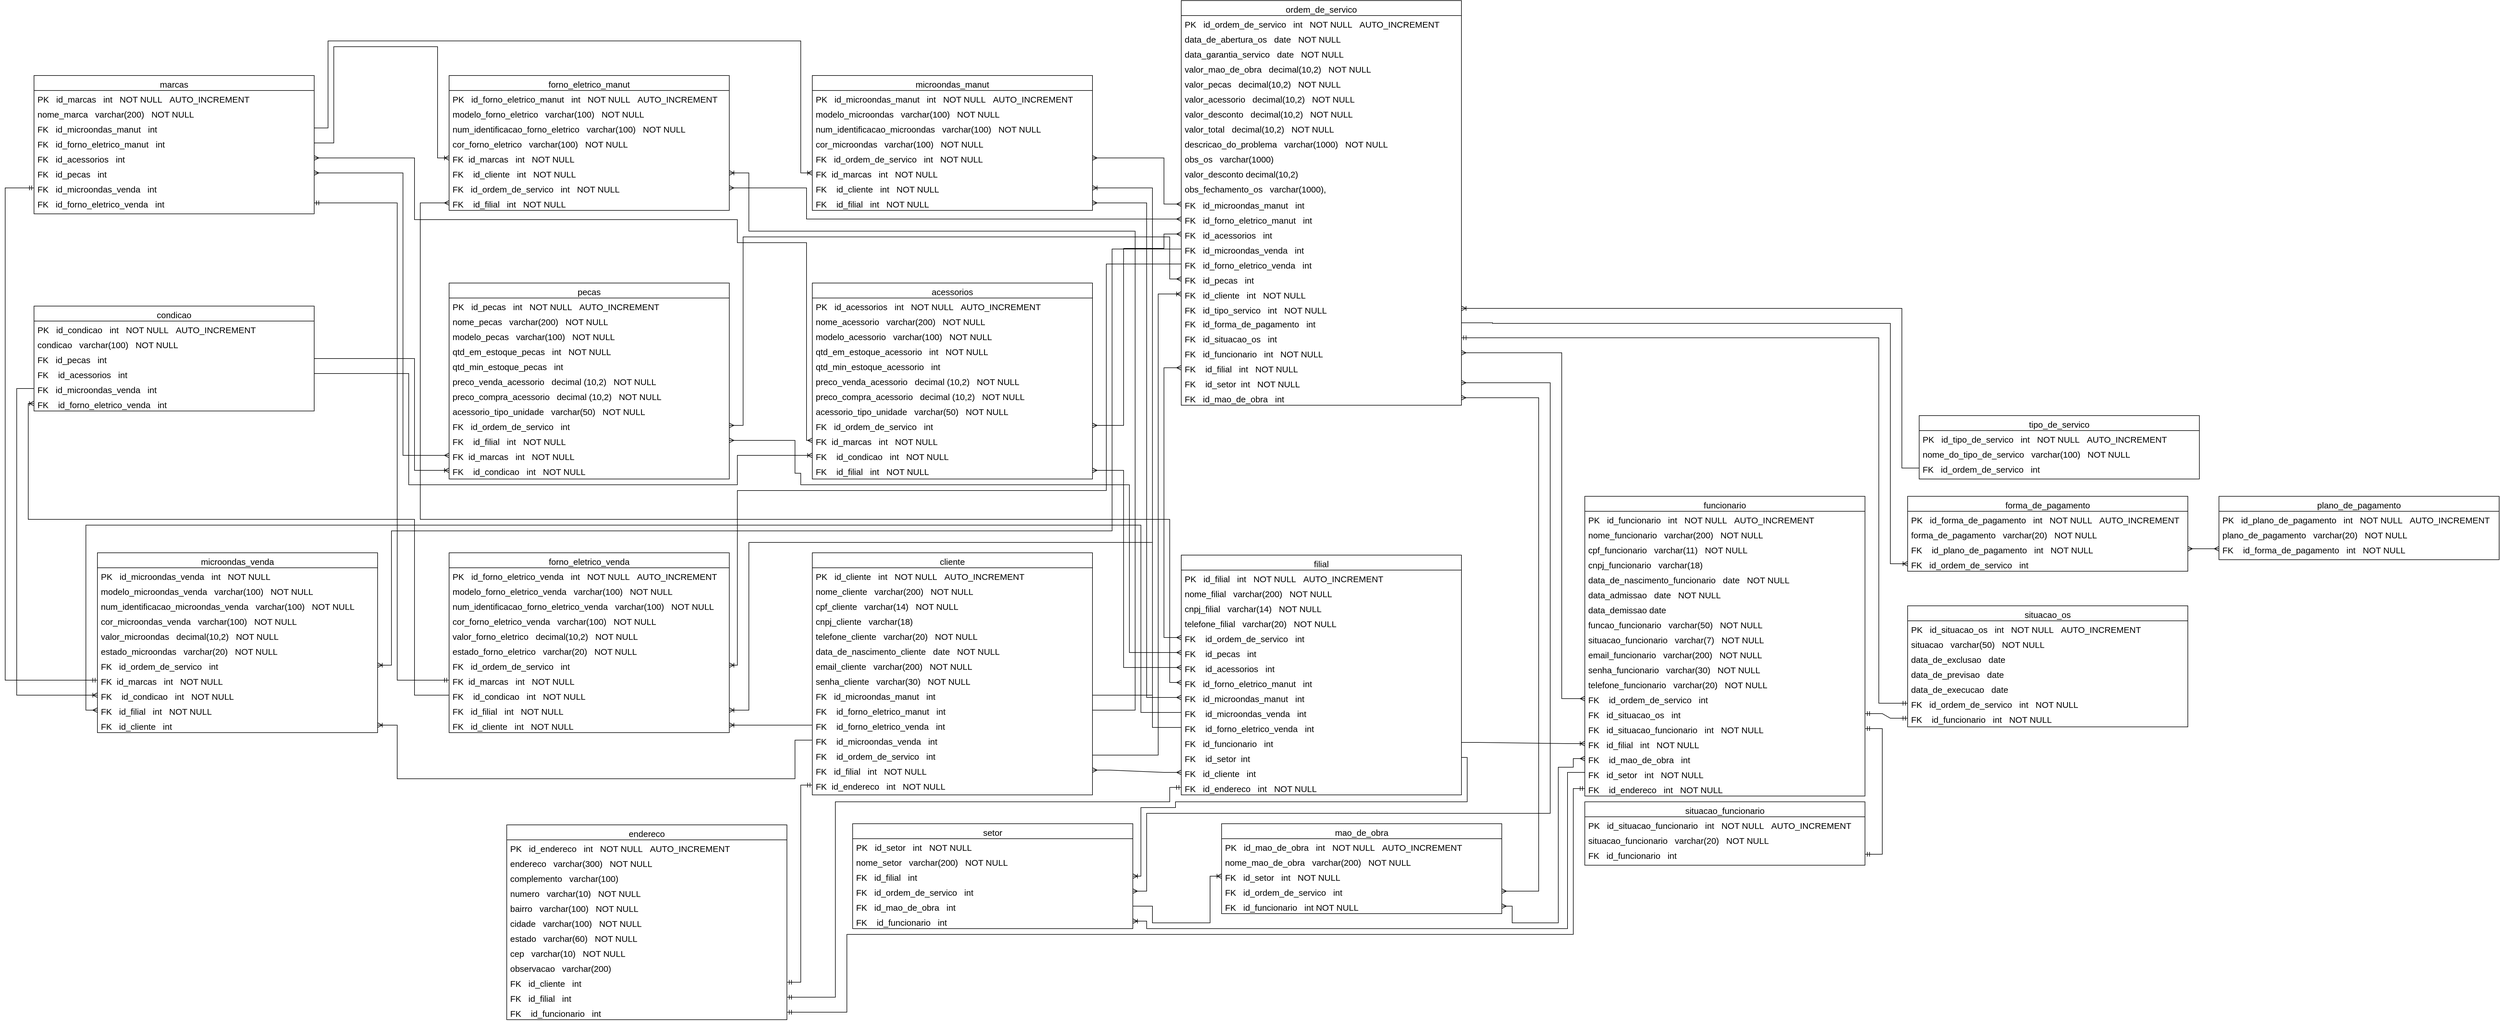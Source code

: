 <mxfile version="24.4.0" type="device">
  <diagram id="C5RBs43oDa-KdzZeNtuy" name="Page-1">
    <mxGraphModel dx="3628" dy="597" grid="1" gridSize="10" guides="1" tooltips="1" connect="1" arrows="1" fold="1" page="1" pageScale="1" pageWidth="827" pageHeight="1169" math="0" shadow="0">
      <root>
        <mxCell id="WIyWlLk6GJQsqaUBKTNV-0" />
        <mxCell id="WIyWlLk6GJQsqaUBKTNV-1" parent="WIyWlLk6GJQsqaUBKTNV-0" />
        <mxCell id="zkfFHV4jXpPFQw0GAbJ--17" value="ordem_de_servico" style="swimlane;fontStyle=0;align=center;verticalAlign=top;childLayout=stackLayout;horizontal=1;startSize=26;horizontalStack=0;resizeParent=1;resizeLast=0;collapsible=1;marginBottom=0;rounded=0;shadow=0;strokeWidth=1;fontSize=15;" parent="WIyWlLk6GJQsqaUBKTNV-1" vertex="1">
          <mxGeometry x="-320" y="80" width="486" height="702" as="geometry">
            <mxRectangle x="244" y="240" width="276" height="80" as="alternateBounds" />
          </mxGeometry>
        </mxCell>
        <mxCell id="zkfFHV4jXpPFQw0GAbJ--18" value="PK   id_ordem_de_servico   int   NOT NULL   AUTO_INCREMENT" style="text;align=left;verticalAlign=top;spacingLeft=4;spacingRight=4;overflow=hidden;rotatable=0;points=[[0,0.5],[1,0.5]];portConstraint=eastwest;fontSize=15;" parent="zkfFHV4jXpPFQw0GAbJ--17" vertex="1">
          <mxGeometry y="26" width="486" height="26" as="geometry" />
        </mxCell>
        <mxCell id="zkfFHV4jXpPFQw0GAbJ--19" value="data_de_abertura_os   date   NOT NULL" style="text;align=left;verticalAlign=top;spacingLeft=4;spacingRight=4;overflow=hidden;rotatable=0;points=[[0,0.5],[1,0.5]];portConstraint=eastwest;rounded=0;shadow=0;html=0;fontSize=15;" parent="zkfFHV4jXpPFQw0GAbJ--17" vertex="1">
          <mxGeometry y="52" width="486" height="26" as="geometry" />
        </mxCell>
        <mxCell id="zkfFHV4jXpPFQw0GAbJ--20" value="data_garantia_servico   date   NOT NULL" style="text;align=left;verticalAlign=top;spacingLeft=4;spacingRight=4;overflow=hidden;rotatable=0;points=[[0,0.5],[1,0.5]];portConstraint=eastwest;rounded=0;shadow=0;html=0;fontSize=15;" parent="zkfFHV4jXpPFQw0GAbJ--17" vertex="1">
          <mxGeometry y="78" width="486" height="26" as="geometry" />
        </mxCell>
        <mxCell id="zkfFHV4jXpPFQw0GAbJ--21" value="valor_mao_de_obra   decimal(10,2)   NOT NULL" style="text;align=left;verticalAlign=top;spacingLeft=4;spacingRight=4;overflow=hidden;rotatable=0;points=[[0,0.5],[1,0.5]];portConstraint=eastwest;rounded=0;shadow=0;html=0;fontSize=15;" parent="zkfFHV4jXpPFQw0GAbJ--17" vertex="1">
          <mxGeometry y="104" width="486" height="26" as="geometry" />
        </mxCell>
        <mxCell id="zkfFHV4jXpPFQw0GAbJ--22" value="valor_pecas   decimal(10,2)   NOT NULL" style="text;align=left;verticalAlign=top;spacingLeft=4;spacingRight=4;overflow=hidden;rotatable=0;points=[[0,0.5],[1,0.5]];portConstraint=eastwest;rounded=0;shadow=0;html=0;fontSize=15;" parent="zkfFHV4jXpPFQw0GAbJ--17" vertex="1">
          <mxGeometry y="130" width="486" height="26" as="geometry" />
        </mxCell>
        <mxCell id="kcTmeoFG8CMYl5RWd2l8-1" value="valor_acessorio   decimal(10,2)   NOT NULL" style="text;align=left;verticalAlign=top;spacingLeft=4;spacingRight=4;overflow=hidden;rotatable=0;points=[[0,0.5],[1,0.5]];portConstraint=eastwest;rounded=0;shadow=0;html=0;fontSize=15;" parent="zkfFHV4jXpPFQw0GAbJ--17" vertex="1">
          <mxGeometry y="156" width="486" height="26" as="geometry" />
        </mxCell>
        <mxCell id="kcTmeoFG8CMYl5RWd2l8-2" value="valor_desconto   decimal(10,2)   NOT NULL" style="text;align=left;verticalAlign=top;spacingLeft=4;spacingRight=4;overflow=hidden;rotatable=0;points=[[0,0.5],[1,0.5]];portConstraint=eastwest;rounded=0;shadow=0;html=0;fontSize=15;" parent="zkfFHV4jXpPFQw0GAbJ--17" vertex="1">
          <mxGeometry y="182" width="486" height="26" as="geometry" />
        </mxCell>
        <mxCell id="kcTmeoFG8CMYl5RWd2l8-18" value="valor_total   decimal(10,2)   NOT NULL" style="text;align=left;verticalAlign=top;spacingLeft=4;spacingRight=4;overflow=hidden;rotatable=0;points=[[0,0.5],[1,0.5]];portConstraint=eastwest;rounded=0;shadow=0;html=0;fontSize=15;" parent="zkfFHV4jXpPFQw0GAbJ--17" vertex="1">
          <mxGeometry y="208" width="486" height="26" as="geometry" />
        </mxCell>
        <mxCell id="kcTmeoFG8CMYl5RWd2l8-19" value="descricao_do_problema   varchar(1000)   NOT NULL" style="text;align=left;verticalAlign=top;spacingLeft=4;spacingRight=4;overflow=hidden;rotatable=0;points=[[0,0.5],[1,0.5]];portConstraint=eastwest;rounded=0;shadow=0;html=0;fontSize=15;" parent="zkfFHV4jXpPFQw0GAbJ--17" vertex="1">
          <mxGeometry y="234" width="486" height="26" as="geometry" />
        </mxCell>
        <mxCell id="kcTmeoFG8CMYl5RWd2l8-17" value="obs_os   varchar(1000)" style="text;align=left;verticalAlign=top;spacingLeft=4;spacingRight=4;overflow=hidden;rotatable=0;points=[[0,0.5],[1,0.5]];portConstraint=eastwest;rounded=0;shadow=0;html=0;fontSize=15;" parent="zkfFHV4jXpPFQw0GAbJ--17" vertex="1">
          <mxGeometry y="260" width="486" height="26" as="geometry" />
        </mxCell>
        <mxCell id="kcTmeoFG8CMYl5RWd2l8-24" value="valor_desconto decimal(10,2)" style="text;align=left;verticalAlign=top;spacingLeft=4;spacingRight=4;overflow=hidden;rotatable=0;points=[[0,0.5],[1,0.5]];portConstraint=eastwest;rounded=0;shadow=0;html=0;fontSize=15;" parent="zkfFHV4jXpPFQw0GAbJ--17" vertex="1">
          <mxGeometry y="286" width="486" height="26" as="geometry" />
        </mxCell>
        <mxCell id="kcTmeoFG8CMYl5RWd2l8-23" value="obs_fechamento_os   varchar(1000)," style="text;align=left;verticalAlign=top;spacingLeft=4;spacingRight=4;overflow=hidden;rotatable=0;points=[[0,0.5],[1,0.5]];portConstraint=eastwest;rounded=0;shadow=0;html=0;fontSize=15;" parent="zkfFHV4jXpPFQw0GAbJ--17" vertex="1">
          <mxGeometry y="312" width="486" height="28" as="geometry" />
        </mxCell>
        <mxCell id="kcTmeoFG8CMYl5RWd2l8-30" value="FK   id_microondas_manut   int" style="text;align=left;verticalAlign=top;spacingLeft=4;spacingRight=4;overflow=hidden;rotatable=0;points=[[0,0.5],[1,0.5]];portConstraint=eastwest;rounded=0;shadow=0;html=0;fontSize=15;" parent="zkfFHV4jXpPFQw0GAbJ--17" vertex="1">
          <mxGeometry y="340" width="486" height="26" as="geometry" />
        </mxCell>
        <mxCell id="kcTmeoFG8CMYl5RWd2l8-25" value="FK   id_forno_eletrico_manut   int" style="text;align=left;verticalAlign=top;spacingLeft=4;spacingRight=4;overflow=hidden;rotatable=0;points=[[0,0.5],[1,0.5]];portConstraint=eastwest;rounded=0;shadow=0;html=0;fontSize=15;" parent="zkfFHV4jXpPFQw0GAbJ--17" vertex="1">
          <mxGeometry y="366" width="486" height="26" as="geometry" />
        </mxCell>
        <mxCell id="kcTmeoFG8CMYl5RWd2l8-28" value="FK   id_acessorios   int" style="text;align=left;verticalAlign=top;spacingLeft=4;spacingRight=4;overflow=hidden;rotatable=0;points=[[0,0.5],[1,0.5]];portConstraint=eastwest;rounded=0;shadow=0;html=0;fontSize=15;" parent="zkfFHV4jXpPFQw0GAbJ--17" vertex="1">
          <mxGeometry y="392" width="486" height="26" as="geometry" />
        </mxCell>
        <mxCell id="Xi1oOaFem3DwiqBoVBaP-24" value="FK   id_microondas_venda   int" style="text;align=left;verticalAlign=top;spacingLeft=4;spacingRight=4;overflow=hidden;rotatable=0;points=[[0,0.5],[1,0.5]];portConstraint=eastwest;rounded=0;shadow=0;html=0;fontSize=15;" parent="zkfFHV4jXpPFQw0GAbJ--17" vertex="1">
          <mxGeometry y="418" width="486" height="26" as="geometry" />
        </mxCell>
        <mxCell id="Xi1oOaFem3DwiqBoVBaP-25" value="FK   id_forno_eletrico_venda   int" style="text;align=left;verticalAlign=top;spacingLeft=4;spacingRight=4;overflow=hidden;rotatable=0;points=[[0,0.5],[1,0.5]];portConstraint=eastwest;rounded=0;shadow=0;html=0;fontSize=15;" parent="zkfFHV4jXpPFQw0GAbJ--17" vertex="1">
          <mxGeometry y="444" width="486" height="26" as="geometry" />
        </mxCell>
        <mxCell id="kcTmeoFG8CMYl5RWd2l8-31" value="FK   id_pecas   int" style="text;align=left;verticalAlign=top;spacingLeft=4;spacingRight=4;overflow=hidden;rotatable=0;points=[[0,0.5],[1,0.5]];portConstraint=eastwest;rounded=0;shadow=0;html=0;fontSize=15;" parent="zkfFHV4jXpPFQw0GAbJ--17" vertex="1">
          <mxGeometry y="470" width="486" height="26" as="geometry" />
        </mxCell>
        <mxCell id="kcTmeoFG8CMYl5RWd2l8-20" value="FK   id_cliente   int   NOT NULL" style="text;align=left;verticalAlign=top;spacingLeft=4;spacingRight=4;overflow=hidden;rotatable=0;points=[[0,0.5],[1,0.5]];portConstraint=eastwest;rounded=0;shadow=0;html=0;fontSize=15;" parent="zkfFHV4jXpPFQw0GAbJ--17" vertex="1">
          <mxGeometry y="496" width="486" height="26" as="geometry" />
        </mxCell>
        <mxCell id="kcTmeoFG8CMYl5RWd2l8-21" value="FK   id_tipo_servico   int   NOT NULL" style="text;align=left;verticalAlign=top;spacingLeft=4;spacingRight=4;overflow=hidden;rotatable=0;points=[[0,0.5],[1,0.5]];portConstraint=eastwest;rounded=0;shadow=0;html=0;fontSize=15;" parent="zkfFHV4jXpPFQw0GAbJ--17" vertex="1">
          <mxGeometry y="522" width="486" height="24" as="geometry" />
        </mxCell>
        <mxCell id="kcTmeoFG8CMYl5RWd2l8-34" value="FK   id_forma_de_pagamento   int" style="text;align=left;verticalAlign=top;spacingLeft=4;spacingRight=4;overflow=hidden;rotatable=0;points=[[0,0.5],[1,0.5]];portConstraint=eastwest;rounded=0;shadow=0;html=0;fontSize=15;" parent="zkfFHV4jXpPFQw0GAbJ--17" vertex="1">
          <mxGeometry y="546" width="486" height="26" as="geometry" />
        </mxCell>
        <mxCell id="kcTmeoFG8CMYl5RWd2l8-22" value="FK   id_situacao_os   int" style="text;align=left;verticalAlign=top;spacingLeft=4;spacingRight=4;overflow=hidden;rotatable=0;points=[[0,0.5],[1,0.5]];portConstraint=eastwest;rounded=0;shadow=0;html=0;fontSize=15;" parent="zkfFHV4jXpPFQw0GAbJ--17" vertex="1">
          <mxGeometry y="572" width="486" height="26" as="geometry" />
        </mxCell>
        <mxCell id="kcTmeoFG8CMYl5RWd2l8-29" value="FK   id_funcionario   int   NOT NULL  " style="text;align=left;verticalAlign=top;spacingLeft=4;spacingRight=4;overflow=hidden;rotatable=0;points=[[0,0.5],[1,0.5]];portConstraint=eastwest;rounded=0;shadow=0;html=0;fontSize=15;" parent="zkfFHV4jXpPFQw0GAbJ--17" vertex="1">
          <mxGeometry y="598" width="486" height="26" as="geometry" />
        </mxCell>
        <mxCell id="kcTmeoFG8CMYl5RWd2l8-26" value="FK    id_filial   int   NOT NULL" style="text;align=left;verticalAlign=top;spacingLeft=4;spacingRight=4;overflow=hidden;rotatable=0;points=[[0,0.5],[1,0.5]];portConstraint=eastwest;rounded=0;shadow=0;html=0;fontSize=15;" parent="zkfFHV4jXpPFQw0GAbJ--17" vertex="1">
          <mxGeometry y="624" width="486" height="26" as="geometry" />
        </mxCell>
        <mxCell id="Xi1oOaFem3DwiqBoVBaP-22" value="FK    id_setor  int   NOT NULL" style="text;align=left;verticalAlign=top;spacingLeft=4;spacingRight=4;overflow=hidden;rotatable=0;points=[[0,0.5],[1,0.5]];portConstraint=eastwest;rounded=0;shadow=0;html=0;fontSize=15;" parent="zkfFHV4jXpPFQw0GAbJ--17" vertex="1">
          <mxGeometry y="650" width="486" height="26" as="geometry" />
        </mxCell>
        <mxCell id="kcTmeoFG8CMYl5RWd2l8-32" value="FK   id_mao_de_obra   int" style="text;align=left;verticalAlign=top;spacingLeft=4;spacingRight=4;overflow=hidden;rotatable=0;points=[[0,0.5],[1,0.5]];portConstraint=eastwest;rounded=0;shadow=0;html=0;fontSize=15;" parent="zkfFHV4jXpPFQw0GAbJ--17" vertex="1">
          <mxGeometry y="676" width="486" height="26" as="geometry" />
        </mxCell>
        <mxCell id="kcTmeoFG8CMYl5RWd2l8-37" value="acessorios" style="swimlane;fontStyle=0;align=center;verticalAlign=top;childLayout=stackLayout;horizontal=1;startSize=26;horizontalStack=0;resizeParent=1;resizeLast=0;collapsible=1;marginBottom=0;rounded=0;shadow=0;strokeWidth=1;fontSize=15;" parent="WIyWlLk6GJQsqaUBKTNV-1" vertex="1">
          <mxGeometry x="-960" y="570" width="486" height="340" as="geometry">
            <mxRectangle x="244" y="240" width="276" height="80" as="alternateBounds" />
          </mxGeometry>
        </mxCell>
        <mxCell id="kcTmeoFG8CMYl5RWd2l8-38" value="PK   id_acessorios   int   NOT NULL   AUTO_INCREMENT" style="text;align=left;verticalAlign=top;spacingLeft=4;spacingRight=4;overflow=hidden;rotatable=0;points=[[0,0.5],[1,0.5]];portConstraint=eastwest;fontSize=15;" parent="kcTmeoFG8CMYl5RWd2l8-37" vertex="1">
          <mxGeometry y="26" width="486" height="26" as="geometry" />
        </mxCell>
        <mxCell id="kcTmeoFG8CMYl5RWd2l8-39" value="nome_acessorio   varchar(200)   NOT NULL" style="text;align=left;verticalAlign=top;spacingLeft=4;spacingRight=4;overflow=hidden;rotatable=0;points=[[0,0.5],[1,0.5]];portConstraint=eastwest;rounded=0;shadow=0;html=0;fontSize=15;" parent="kcTmeoFG8CMYl5RWd2l8-37" vertex="1">
          <mxGeometry y="52" width="486" height="26" as="geometry" />
        </mxCell>
        <mxCell id="kcTmeoFG8CMYl5RWd2l8-40" value="modelo_acessorio   varchar(100)   NOT NULL" style="text;align=left;verticalAlign=top;spacingLeft=4;spacingRight=4;overflow=hidden;rotatable=0;points=[[0,0.5],[1,0.5]];portConstraint=eastwest;rounded=0;shadow=0;html=0;fontSize=15;" parent="kcTmeoFG8CMYl5RWd2l8-37" vertex="1">
          <mxGeometry y="78" width="486" height="26" as="geometry" />
        </mxCell>
        <mxCell id="kcTmeoFG8CMYl5RWd2l8-41" value="qtd_em_estoque_acessorio   int   NOT NULL" style="text;align=left;verticalAlign=top;spacingLeft=4;spacingRight=4;overflow=hidden;rotatable=0;points=[[0,0.5],[1,0.5]];portConstraint=eastwest;rounded=0;shadow=0;html=0;fontSize=15;" parent="kcTmeoFG8CMYl5RWd2l8-37" vertex="1">
          <mxGeometry y="104" width="486" height="26" as="geometry" />
        </mxCell>
        <mxCell id="kcTmeoFG8CMYl5RWd2l8-42" value="qtd_min_estoque_acessorio   int" style="text;align=left;verticalAlign=top;spacingLeft=4;spacingRight=4;overflow=hidden;rotatable=0;points=[[0,0.5],[1,0.5]];portConstraint=eastwest;rounded=0;shadow=0;html=0;fontSize=15;" parent="kcTmeoFG8CMYl5RWd2l8-37" vertex="1">
          <mxGeometry y="130" width="486" height="26" as="geometry" />
        </mxCell>
        <mxCell id="kcTmeoFG8CMYl5RWd2l8-44" value="preco_venda_acessorio   decimal (10,2)   NOT NULL" style="text;align=left;verticalAlign=top;spacingLeft=4;spacingRight=4;overflow=hidden;rotatable=0;points=[[0,0.5],[1,0.5]];portConstraint=eastwest;rounded=0;shadow=0;html=0;fontSize=15;" parent="kcTmeoFG8CMYl5RWd2l8-37" vertex="1">
          <mxGeometry y="156" width="486" height="26" as="geometry" />
        </mxCell>
        <mxCell id="kcTmeoFG8CMYl5RWd2l8-45" value="preco_compra_acessorio   decimal (10,2)   NOT NULL" style="text;align=left;verticalAlign=top;spacingLeft=4;spacingRight=4;overflow=hidden;rotatable=0;points=[[0,0.5],[1,0.5]];portConstraint=eastwest;rounded=0;shadow=0;html=0;fontSize=15;" parent="kcTmeoFG8CMYl5RWd2l8-37" vertex="1">
          <mxGeometry y="182" width="486" height="26" as="geometry" />
        </mxCell>
        <mxCell id="kcTmeoFG8CMYl5RWd2l8-46" value="acessorio_tipo_unidade   varchar(50)   NOT NULL" style="text;align=left;verticalAlign=top;spacingLeft=4;spacingRight=4;overflow=hidden;rotatable=0;points=[[0,0.5],[1,0.5]];portConstraint=eastwest;rounded=0;shadow=0;html=0;fontSize=15;" parent="kcTmeoFG8CMYl5RWd2l8-37" vertex="1">
          <mxGeometry y="208" width="486" height="26" as="geometry" />
        </mxCell>
        <mxCell id="kcTmeoFG8CMYl5RWd2l8-52" value="FK   id_ordem_de_servico   int" style="text;align=left;verticalAlign=top;spacingLeft=4;spacingRight=4;overflow=hidden;rotatable=0;points=[[0,0.5],[1,0.5]];portConstraint=eastwest;rounded=0;shadow=0;html=0;fontSize=15;" parent="kcTmeoFG8CMYl5RWd2l8-37" vertex="1">
          <mxGeometry y="234" width="486" height="26" as="geometry" />
        </mxCell>
        <mxCell id="kcTmeoFG8CMYl5RWd2l8-50" value="FK  id_marcas   int   NOT NULL" style="text;align=left;verticalAlign=top;spacingLeft=4;spacingRight=4;overflow=hidden;rotatable=0;points=[[0,0.5],[1,0.5]];portConstraint=eastwest;rounded=0;shadow=0;html=0;fontSize=15;" parent="kcTmeoFG8CMYl5RWd2l8-37" vertex="1">
          <mxGeometry y="260" width="486" height="26" as="geometry" />
        </mxCell>
        <mxCell id="Xi1oOaFem3DwiqBoVBaP-115" value="FK    id_condicao   int   NOT NULL" style="text;align=left;verticalAlign=top;spacingLeft=4;spacingRight=4;overflow=hidden;rotatable=0;points=[[0,0.5],[1,0.5]];portConstraint=eastwest;rounded=0;shadow=0;html=0;fontSize=15;" parent="kcTmeoFG8CMYl5RWd2l8-37" vertex="1">
          <mxGeometry y="286" width="486" height="26" as="geometry" />
        </mxCell>
        <mxCell id="kcTmeoFG8CMYl5RWd2l8-53" value="FK    id_filial   int   NOT NULL" style="text;align=left;verticalAlign=top;spacingLeft=4;spacingRight=4;overflow=hidden;rotatable=0;points=[[0,0.5],[1,0.5]];portConstraint=eastwest;rounded=0;shadow=0;html=0;fontSize=15;" parent="kcTmeoFG8CMYl5RWd2l8-37" vertex="1">
          <mxGeometry y="312" width="486" height="26" as="geometry" />
        </mxCell>
        <mxCell id="kcTmeoFG8CMYl5RWd2l8-77" value="cliente" style="swimlane;fontStyle=0;align=center;verticalAlign=top;childLayout=stackLayout;horizontal=1;startSize=26;horizontalStack=0;resizeParent=1;resizeLast=0;collapsible=1;marginBottom=0;rounded=0;shadow=0;strokeWidth=1;fontSize=15;" parent="WIyWlLk6GJQsqaUBKTNV-1" vertex="1">
          <mxGeometry x="-960" y="1038" width="486" height="420" as="geometry">
            <mxRectangle x="244" y="240" width="276" height="80" as="alternateBounds" />
          </mxGeometry>
        </mxCell>
        <mxCell id="kcTmeoFG8CMYl5RWd2l8-78" value="PK   id_cliente   int   NOT NULL   AUTO_INCREMENT" style="text;align=left;verticalAlign=top;spacingLeft=4;spacingRight=4;overflow=hidden;rotatable=0;points=[[0,0.5],[1,0.5]];portConstraint=eastwest;fontSize=15;" parent="kcTmeoFG8CMYl5RWd2l8-77" vertex="1">
          <mxGeometry y="26" width="486" height="26" as="geometry" />
        </mxCell>
        <mxCell id="kcTmeoFG8CMYl5RWd2l8-79" value="nome_cliente   varchar(200)   NOT NULL" style="text;align=left;verticalAlign=top;spacingLeft=4;spacingRight=4;overflow=hidden;rotatable=0;points=[[0,0.5],[1,0.5]];portConstraint=eastwest;rounded=0;shadow=0;html=0;fontSize=15;" parent="kcTmeoFG8CMYl5RWd2l8-77" vertex="1">
          <mxGeometry y="52" width="486" height="26" as="geometry" />
        </mxCell>
        <mxCell id="kcTmeoFG8CMYl5RWd2l8-81" value="cpf_cliente   varchar(14)   NOT NULL" style="text;align=left;verticalAlign=top;spacingLeft=4;spacingRight=4;overflow=hidden;rotatable=0;points=[[0,0.5],[1,0.5]];portConstraint=eastwest;rounded=0;shadow=0;html=0;fontSize=15;" parent="kcTmeoFG8CMYl5RWd2l8-77" vertex="1">
          <mxGeometry y="78" width="486" height="26" as="geometry" />
        </mxCell>
        <mxCell id="kcTmeoFG8CMYl5RWd2l8-82" value="cnpj_cliente   varchar(18)" style="text;align=left;verticalAlign=top;spacingLeft=4;spacingRight=4;overflow=hidden;rotatable=0;points=[[0,0.5],[1,0.5]];portConstraint=eastwest;rounded=0;shadow=0;html=0;fontSize=15;" parent="kcTmeoFG8CMYl5RWd2l8-77" vertex="1">
          <mxGeometry y="104" width="486" height="26" as="geometry" />
        </mxCell>
        <mxCell id="kcTmeoFG8CMYl5RWd2l8-83" value="telefone_cliente   varchar(20)   NOT NULL" style="text;align=left;verticalAlign=top;spacingLeft=4;spacingRight=4;overflow=hidden;rotatable=0;points=[[0,0.5],[1,0.5]];portConstraint=eastwest;rounded=0;shadow=0;html=0;fontSize=15;" parent="kcTmeoFG8CMYl5RWd2l8-77" vertex="1">
          <mxGeometry y="130" width="486" height="26" as="geometry" />
        </mxCell>
        <mxCell id="kcTmeoFG8CMYl5RWd2l8-84" value="data_de_nascimento_cliente   date   NOT NULL" style="text;align=left;verticalAlign=top;spacingLeft=4;spacingRight=4;overflow=hidden;rotatable=0;points=[[0,0.5],[1,0.5]];portConstraint=eastwest;rounded=0;shadow=0;html=0;fontSize=15;" parent="kcTmeoFG8CMYl5RWd2l8-77" vertex="1">
          <mxGeometry y="156" width="486" height="26" as="geometry" />
        </mxCell>
        <mxCell id="kcTmeoFG8CMYl5RWd2l8-85" value="email_cliente   varchar(200)   NOT NULL" style="text;align=left;verticalAlign=top;spacingLeft=4;spacingRight=4;overflow=hidden;rotatable=0;points=[[0,0.5],[1,0.5]];portConstraint=eastwest;rounded=0;shadow=0;html=0;fontSize=15;" parent="kcTmeoFG8CMYl5RWd2l8-77" vertex="1">
          <mxGeometry y="182" width="486" height="26" as="geometry" />
        </mxCell>
        <mxCell id="kcTmeoFG8CMYl5RWd2l8-86" value="senha_cliente   varchar(30)   NOT NULL" style="text;align=left;verticalAlign=top;spacingLeft=4;spacingRight=4;overflow=hidden;rotatable=0;points=[[0,0.5],[1,0.5]];portConstraint=eastwest;rounded=0;shadow=0;html=0;fontSize=15;" parent="kcTmeoFG8CMYl5RWd2l8-77" vertex="1">
          <mxGeometry y="208" width="486" height="26" as="geometry" />
        </mxCell>
        <mxCell id="kcTmeoFG8CMYl5RWd2l8-88" value="FK   id_microondas_manut   int" style="text;align=left;verticalAlign=top;spacingLeft=4;spacingRight=4;overflow=hidden;rotatable=0;points=[[0,0.5],[1,0.5]];portConstraint=eastwest;rounded=0;shadow=0;html=0;fontSize=15;" parent="kcTmeoFG8CMYl5RWd2l8-77" vertex="1">
          <mxGeometry y="234" width="486" height="26" as="geometry" />
        </mxCell>
        <mxCell id="kcTmeoFG8CMYl5RWd2l8-95" value="FK    id_forno_eletrico_manut   int" style="text;align=left;verticalAlign=top;spacingLeft=4;spacingRight=4;overflow=hidden;rotatable=0;points=[[0,0.5],[1,0.5]];portConstraint=eastwest;rounded=0;shadow=0;html=0;fontSize=15;" parent="kcTmeoFG8CMYl5RWd2l8-77" vertex="1">
          <mxGeometry y="260" width="486" height="26" as="geometry" />
        </mxCell>
        <mxCell id="kcTmeoFG8CMYl5RWd2l8-94" value="FK    id_forno_eletrico_venda   int" style="text;align=left;verticalAlign=top;spacingLeft=4;spacingRight=4;overflow=hidden;rotatable=0;points=[[0,0.5],[1,0.5]];portConstraint=eastwest;rounded=0;shadow=0;html=0;fontSize=15;" parent="kcTmeoFG8CMYl5RWd2l8-77" vertex="1">
          <mxGeometry y="286" width="486" height="26" as="geometry" />
        </mxCell>
        <mxCell id="kcTmeoFG8CMYl5RWd2l8-90" value="FK    id_microondas_venda   int" style="text;align=left;verticalAlign=top;spacingLeft=4;spacingRight=4;overflow=hidden;rotatable=0;points=[[0,0.5],[1,0.5]];portConstraint=eastwest;rounded=0;shadow=0;html=0;fontSize=15;" parent="kcTmeoFG8CMYl5RWd2l8-77" vertex="1">
          <mxGeometry y="312" width="486" height="26" as="geometry" />
        </mxCell>
        <mxCell id="kcTmeoFG8CMYl5RWd2l8-98" value="FK    id_ordem_de_servico   int" style="text;align=left;verticalAlign=top;spacingLeft=4;spacingRight=4;overflow=hidden;rotatable=0;points=[[0,0.5],[1,0.5]];portConstraint=eastwest;rounded=0;shadow=0;html=0;fontSize=15;" parent="kcTmeoFG8CMYl5RWd2l8-77" vertex="1">
          <mxGeometry y="338" width="486" height="26" as="geometry" />
        </mxCell>
        <mxCell id="kcTmeoFG8CMYl5RWd2l8-96" value="FK   id_filial   int   NOT NULL" style="text;align=left;verticalAlign=top;spacingLeft=4;spacingRight=4;overflow=hidden;rotatable=0;points=[[0,0.5],[1,0.5]];portConstraint=eastwest;rounded=0;shadow=0;html=0;fontSize=15;" parent="kcTmeoFG8CMYl5RWd2l8-77" vertex="1">
          <mxGeometry y="364" width="486" height="26" as="geometry" />
        </mxCell>
        <mxCell id="kcTmeoFG8CMYl5RWd2l8-87" value="FK  id_endereco   int   NOT NULL" style="text;align=left;verticalAlign=top;spacingLeft=4;spacingRight=4;overflow=hidden;rotatable=0;points=[[0,0.5],[1,0.5]];portConstraint=eastwest;rounded=0;shadow=0;html=0;fontSize=15;" parent="kcTmeoFG8CMYl5RWd2l8-77" vertex="1">
          <mxGeometry y="390" width="486" height="26" as="geometry" />
        </mxCell>
        <mxCell id="kcTmeoFG8CMYl5RWd2l8-101" value="endereco" style="swimlane;fontStyle=0;align=center;verticalAlign=top;childLayout=stackLayout;horizontal=1;startSize=26;horizontalStack=0;resizeParent=1;resizeLast=0;collapsible=1;marginBottom=0;rounded=0;shadow=0;strokeWidth=1;fontSize=15;" parent="WIyWlLk6GJQsqaUBKTNV-1" vertex="1">
          <mxGeometry x="-1490" y="1510" width="486" height="338" as="geometry">
            <mxRectangle x="244" y="240" width="276" height="80" as="alternateBounds" />
          </mxGeometry>
        </mxCell>
        <mxCell id="kcTmeoFG8CMYl5RWd2l8-102" value="PK   id_endereco   int   NOT NULL   AUTO_INCREMENT" style="text;align=left;verticalAlign=top;spacingLeft=4;spacingRight=4;overflow=hidden;rotatable=0;points=[[0,0.5],[1,0.5]];portConstraint=eastwest;fontSize=15;" parent="kcTmeoFG8CMYl5RWd2l8-101" vertex="1">
          <mxGeometry y="26" width="486" height="26" as="geometry" />
        </mxCell>
        <mxCell id="kcTmeoFG8CMYl5RWd2l8-103" value="endereco   varchar(300)   NOT NULL" style="text;align=left;verticalAlign=top;spacingLeft=4;spacingRight=4;overflow=hidden;rotatable=0;points=[[0,0.5],[1,0.5]];portConstraint=eastwest;rounded=0;shadow=0;html=0;fontSize=15;" parent="kcTmeoFG8CMYl5RWd2l8-101" vertex="1">
          <mxGeometry y="52" width="486" height="26" as="geometry" />
        </mxCell>
        <mxCell id="kcTmeoFG8CMYl5RWd2l8-104" value="complemento   varchar(100)&#xa;" style="text;align=left;verticalAlign=top;spacingLeft=4;spacingRight=4;overflow=hidden;rotatable=0;points=[[0,0.5],[1,0.5]];portConstraint=eastwest;rounded=0;shadow=0;html=0;fontSize=15;" parent="kcTmeoFG8CMYl5RWd2l8-101" vertex="1">
          <mxGeometry y="78" width="486" height="26" as="geometry" />
        </mxCell>
        <mxCell id="Xi1oOaFem3DwiqBoVBaP-156" value="numero   varchar(10)   NOT NULL" style="text;align=left;verticalAlign=top;spacingLeft=4;spacingRight=4;overflow=hidden;rotatable=0;points=[[0,0.5],[1,0.5]];portConstraint=eastwest;rounded=0;shadow=0;html=0;fontSize=15;" parent="kcTmeoFG8CMYl5RWd2l8-101" vertex="1">
          <mxGeometry y="104" width="486" height="26" as="geometry" />
        </mxCell>
        <mxCell id="kcTmeoFG8CMYl5RWd2l8-105" value="bairro   varchar(100)   NOT NULL" style="text;align=left;verticalAlign=top;spacingLeft=4;spacingRight=4;overflow=hidden;rotatable=0;points=[[0,0.5],[1,0.5]];portConstraint=eastwest;rounded=0;shadow=0;html=0;fontSize=15;" parent="kcTmeoFG8CMYl5RWd2l8-101" vertex="1">
          <mxGeometry y="130" width="486" height="26" as="geometry" />
        </mxCell>
        <mxCell id="kcTmeoFG8CMYl5RWd2l8-106" value="cidade   varchar(100)   NOT NULL" style="text;align=left;verticalAlign=top;spacingLeft=4;spacingRight=4;overflow=hidden;rotatable=0;points=[[0,0.5],[1,0.5]];portConstraint=eastwest;rounded=0;shadow=0;html=0;fontSize=15;" parent="kcTmeoFG8CMYl5RWd2l8-101" vertex="1">
          <mxGeometry y="156" width="486" height="26" as="geometry" />
        </mxCell>
        <mxCell id="kcTmeoFG8CMYl5RWd2l8-107" value="estado   varchar(60)   NOT NULL" style="text;align=left;verticalAlign=top;spacingLeft=4;spacingRight=4;overflow=hidden;rotatable=0;points=[[0,0.5],[1,0.5]];portConstraint=eastwest;rounded=0;shadow=0;html=0;fontSize=15;" parent="kcTmeoFG8CMYl5RWd2l8-101" vertex="1">
          <mxGeometry y="182" width="486" height="26" as="geometry" />
        </mxCell>
        <mxCell id="kcTmeoFG8CMYl5RWd2l8-108" value="cep   varchar(10)   NOT NULL" style="text;align=left;verticalAlign=top;spacingLeft=4;spacingRight=4;overflow=hidden;rotatable=0;points=[[0,0.5],[1,0.5]];portConstraint=eastwest;rounded=0;shadow=0;html=0;fontSize=15;" parent="kcTmeoFG8CMYl5RWd2l8-101" vertex="1">
          <mxGeometry y="208" width="486" height="26" as="geometry" />
        </mxCell>
        <mxCell id="kcTmeoFG8CMYl5RWd2l8-109" value="observacao   varchar(200)" style="text;align=left;verticalAlign=top;spacingLeft=4;spacingRight=4;overflow=hidden;rotatable=0;points=[[0,0.5],[1,0.5]];portConstraint=eastwest;rounded=0;shadow=0;html=0;fontSize=15;" parent="kcTmeoFG8CMYl5RWd2l8-101" vertex="1">
          <mxGeometry y="234" width="486" height="26" as="geometry" />
        </mxCell>
        <mxCell id="kcTmeoFG8CMYl5RWd2l8-113" value="FK   id_cliente   int" style="text;align=left;verticalAlign=top;spacingLeft=4;spacingRight=4;overflow=hidden;rotatable=0;points=[[0,0.5],[1,0.5]];portConstraint=eastwest;rounded=0;shadow=0;html=0;fontSize=15;" parent="kcTmeoFG8CMYl5RWd2l8-101" vertex="1">
          <mxGeometry y="260" width="486" height="26" as="geometry" />
        </mxCell>
        <mxCell id="kcTmeoFG8CMYl5RWd2l8-112" value="FK   id_filial   int" style="text;align=left;verticalAlign=top;spacingLeft=4;spacingRight=4;overflow=hidden;rotatable=0;points=[[0,0.5],[1,0.5]];portConstraint=eastwest;rounded=0;shadow=0;html=0;fontSize=15;" parent="kcTmeoFG8CMYl5RWd2l8-101" vertex="1">
          <mxGeometry y="286" width="486" height="26" as="geometry" />
        </mxCell>
        <mxCell id="kcTmeoFG8CMYl5RWd2l8-114" value="FK    id_funcionario   int" style="text;align=left;verticalAlign=top;spacingLeft=4;spacingRight=4;overflow=hidden;rotatable=0;points=[[0,0.5],[1,0.5]];portConstraint=eastwest;rounded=0;shadow=0;html=0;fontSize=15;" parent="kcTmeoFG8CMYl5RWd2l8-101" vertex="1">
          <mxGeometry y="312" width="486" height="26" as="geometry" />
        </mxCell>
        <mxCell id="kcTmeoFG8CMYl5RWd2l8-117" value="filial" style="swimlane;fontStyle=0;align=center;verticalAlign=top;childLayout=stackLayout;horizontal=1;startSize=26;horizontalStack=0;resizeParent=1;resizeLast=0;collapsible=1;marginBottom=0;rounded=0;shadow=0;strokeWidth=1;fontSize=15;" parent="WIyWlLk6GJQsqaUBKTNV-1" vertex="1">
          <mxGeometry x="-320" y="1042" width="486" height="416" as="geometry">
            <mxRectangle x="-320" y="1042" width="276" height="80" as="alternateBounds" />
          </mxGeometry>
        </mxCell>
        <mxCell id="kcTmeoFG8CMYl5RWd2l8-118" value="PK   id_filial   int   NOT NULL   AUTO_INCREMENT" style="text;align=left;verticalAlign=top;spacingLeft=4;spacingRight=4;overflow=hidden;rotatable=0;points=[[0,0.5],[1,0.5]];portConstraint=eastwest;fontSize=15;" parent="kcTmeoFG8CMYl5RWd2l8-117" vertex="1">
          <mxGeometry y="26" width="486" height="26" as="geometry" />
        </mxCell>
        <mxCell id="kcTmeoFG8CMYl5RWd2l8-119" value="nome_filial   varchar(200)   NOT NULL" style="text;align=left;verticalAlign=top;spacingLeft=4;spacingRight=4;overflow=hidden;rotatable=0;points=[[0,0.5],[1,0.5]];portConstraint=eastwest;rounded=0;shadow=0;html=0;fontSize=15;" parent="kcTmeoFG8CMYl5RWd2l8-117" vertex="1">
          <mxGeometry y="52" width="486" height="26" as="geometry" />
        </mxCell>
        <mxCell id="kcTmeoFG8CMYl5RWd2l8-120" value="cnpj_filial   varchar(14)   NOT NULL" style="text;align=left;verticalAlign=top;spacingLeft=4;spacingRight=4;overflow=hidden;rotatable=0;points=[[0,0.5],[1,0.5]];portConstraint=eastwest;rounded=0;shadow=0;html=0;fontSize=15;" parent="kcTmeoFG8CMYl5RWd2l8-117" vertex="1">
          <mxGeometry y="78" width="486" height="26" as="geometry" />
        </mxCell>
        <mxCell id="kcTmeoFG8CMYl5RWd2l8-121" value="telefone_filial   varchar(20)   NOT NULL" style="text;align=left;verticalAlign=top;spacingLeft=4;spacingRight=4;overflow=hidden;rotatable=0;points=[[0,0.5],[1,0.5]];portConstraint=eastwest;rounded=0;shadow=0;html=0;fontSize=15;" parent="kcTmeoFG8CMYl5RWd2l8-117" vertex="1">
          <mxGeometry y="104" width="486" height="26" as="geometry" />
        </mxCell>
        <mxCell id="kcTmeoFG8CMYl5RWd2l8-133" value="FK    id_ordem_de_servico   int" style="text;align=left;verticalAlign=top;spacingLeft=4;spacingRight=4;overflow=hidden;rotatable=0;points=[[0,0.5],[1,0.5]];portConstraint=eastwest;rounded=0;shadow=0;html=0;fontSize=15;" parent="kcTmeoFG8CMYl5RWd2l8-117" vertex="1">
          <mxGeometry y="130" width="486" height="26" as="geometry" />
        </mxCell>
        <mxCell id="kcTmeoFG8CMYl5RWd2l8-132" value="FK    id_pecas   int" style="text;align=left;verticalAlign=top;spacingLeft=4;spacingRight=4;overflow=hidden;rotatable=0;points=[[0,0.5],[1,0.5]];portConstraint=eastwest;rounded=0;shadow=0;html=0;fontSize=15;" parent="kcTmeoFG8CMYl5RWd2l8-117" vertex="1">
          <mxGeometry y="156" width="486" height="26" as="geometry" />
        </mxCell>
        <mxCell id="kcTmeoFG8CMYl5RWd2l8-136" value="FK    id_acessorios   int" style="text;align=left;verticalAlign=top;spacingLeft=4;spacingRight=4;overflow=hidden;rotatable=0;points=[[0,0.5],[1,0.5]];portConstraint=eastwest;rounded=0;shadow=0;html=0;fontSize=15;" parent="kcTmeoFG8CMYl5RWd2l8-117" vertex="1">
          <mxGeometry y="182" width="486" height="26" as="geometry" />
        </mxCell>
        <mxCell id="kcTmeoFG8CMYl5RWd2l8-129" value="FK   id_forno_eletrico_manut   int" style="text;align=left;verticalAlign=top;spacingLeft=4;spacingRight=4;overflow=hidden;rotatable=0;points=[[0,0.5],[1,0.5]];portConstraint=eastwest;rounded=0;shadow=0;html=0;fontSize=15;" parent="kcTmeoFG8CMYl5RWd2l8-117" vertex="1">
          <mxGeometry y="208" width="486" height="26" as="geometry" />
        </mxCell>
        <mxCell id="kcTmeoFG8CMYl5RWd2l8-128" value="FK   id_microondas_manut   int" style="text;align=left;verticalAlign=top;spacingLeft=4;spacingRight=4;overflow=hidden;rotatable=0;points=[[0,0.5],[1,0.5]];portConstraint=eastwest;rounded=0;shadow=0;html=0;fontSize=15;" parent="kcTmeoFG8CMYl5RWd2l8-117" vertex="1">
          <mxGeometry y="234" width="486" height="26" as="geometry" />
        </mxCell>
        <mxCell id="kcTmeoFG8CMYl5RWd2l8-130" value="FK    id_microondas_venda   int" style="text;align=left;verticalAlign=top;spacingLeft=4;spacingRight=4;overflow=hidden;rotatable=0;points=[[0,0.5],[1,0.5]];portConstraint=eastwest;rounded=0;shadow=0;html=0;fontSize=15;" parent="kcTmeoFG8CMYl5RWd2l8-117" vertex="1">
          <mxGeometry y="260" width="486" height="26" as="geometry" />
        </mxCell>
        <mxCell id="kcTmeoFG8CMYl5RWd2l8-131" value="FK    id_forno_eletrico_venda   int" style="text;align=left;verticalAlign=top;spacingLeft=4;spacingRight=4;overflow=hidden;rotatable=0;points=[[0,0.5],[1,0.5]];portConstraint=eastwest;rounded=0;shadow=0;html=0;fontSize=15;" parent="kcTmeoFG8CMYl5RWd2l8-117" vertex="1">
          <mxGeometry y="286" width="486" height="26" as="geometry" />
        </mxCell>
        <mxCell id="kcTmeoFG8CMYl5RWd2l8-134" value="FK   id_funcionario   int " style="text;align=left;verticalAlign=top;spacingLeft=4;spacingRight=4;overflow=hidden;rotatable=0;points=[[0,0.5],[1,0.5]];portConstraint=eastwest;rounded=0;shadow=0;html=0;fontSize=15;" parent="kcTmeoFG8CMYl5RWd2l8-117" vertex="1">
          <mxGeometry y="312" width="486" height="26" as="geometry" />
        </mxCell>
        <mxCell id="Xi1oOaFem3DwiqBoVBaP-7" value="FK    id_setor  int" style="text;align=left;verticalAlign=top;spacingLeft=4;spacingRight=4;overflow=hidden;rotatable=0;points=[[0,0.5],[1,0.5]];portConstraint=eastwest;rounded=0;shadow=0;html=0;fontSize=15;" parent="kcTmeoFG8CMYl5RWd2l8-117" vertex="1">
          <mxGeometry y="338" width="486" height="26" as="geometry" />
        </mxCell>
        <mxCell id="kcTmeoFG8CMYl5RWd2l8-135" value="FK   id_cliente   int" style="text;align=left;verticalAlign=top;spacingLeft=4;spacingRight=4;overflow=hidden;rotatable=0;points=[[0,0.5],[1,0.5]];portConstraint=eastwest;rounded=0;shadow=0;html=0;fontSize=15;" parent="kcTmeoFG8CMYl5RWd2l8-117" vertex="1">
          <mxGeometry y="364" width="486" height="26" as="geometry" />
        </mxCell>
        <mxCell id="kcTmeoFG8CMYl5RWd2l8-122" value="FK   id_endereco   int   NOT NULL" style="text;align=left;verticalAlign=top;spacingLeft=4;spacingRight=4;overflow=hidden;rotatable=0;points=[[0,0.5],[1,0.5]];portConstraint=eastwest;rounded=0;shadow=0;html=0;fontSize=15;" parent="kcTmeoFG8CMYl5RWd2l8-117" vertex="1">
          <mxGeometry y="390" width="486" height="26" as="geometry" />
        </mxCell>
        <mxCell id="kcTmeoFG8CMYl5RWd2l8-144" value="forno_eletrico_manut" style="swimlane;fontStyle=0;align=center;verticalAlign=top;childLayout=stackLayout;horizontal=1;startSize=26;horizontalStack=0;resizeParent=1;resizeLast=0;collapsible=1;marginBottom=0;rounded=0;shadow=0;strokeWidth=1;fontSize=15;" parent="WIyWlLk6GJQsqaUBKTNV-1" vertex="1">
          <mxGeometry x="-1590" y="210" width="486" height="234" as="geometry">
            <mxRectangle x="244" y="240" width="276" height="80" as="alternateBounds" />
          </mxGeometry>
        </mxCell>
        <mxCell id="kcTmeoFG8CMYl5RWd2l8-145" value="PK   id_forno_eletrico_manut   int   NOT NULL   AUTO_INCREMENT" style="text;align=left;verticalAlign=top;spacingLeft=4;spacingRight=4;overflow=hidden;rotatable=0;points=[[0,0.5],[1,0.5]];portConstraint=eastwest;fontSize=15;" parent="kcTmeoFG8CMYl5RWd2l8-144" vertex="1">
          <mxGeometry y="26" width="486" height="26" as="geometry" />
        </mxCell>
        <mxCell id="kcTmeoFG8CMYl5RWd2l8-146" value="modelo_forno_eletrico   varchar(100)   NOT NULL" style="text;align=left;verticalAlign=top;spacingLeft=4;spacingRight=4;overflow=hidden;rotatable=0;points=[[0,0.5],[1,0.5]];portConstraint=eastwest;rounded=0;shadow=0;html=0;fontSize=15;" parent="kcTmeoFG8CMYl5RWd2l8-144" vertex="1">
          <mxGeometry y="52" width="486" height="26" as="geometry" />
        </mxCell>
        <mxCell id="kcTmeoFG8CMYl5RWd2l8-147" value="num_identificacao_forno_eletrico   varchar(100)   NOT NULL" style="text;align=left;verticalAlign=top;spacingLeft=4;spacingRight=4;overflow=hidden;rotatable=0;points=[[0,0.5],[1,0.5]];portConstraint=eastwest;rounded=0;shadow=0;html=0;fontSize=15;" parent="kcTmeoFG8CMYl5RWd2l8-144" vertex="1">
          <mxGeometry y="78" width="486" height="26" as="geometry" />
        </mxCell>
        <mxCell id="kcTmeoFG8CMYl5RWd2l8-148" value="cor_forno_eletrico   varchar(100)   NOT NULL" style="text;align=left;verticalAlign=top;spacingLeft=4;spacingRight=4;overflow=hidden;rotatable=0;points=[[0,0.5],[1,0.5]];portConstraint=eastwest;rounded=0;shadow=0;html=0;fontSize=15;" parent="kcTmeoFG8CMYl5RWd2l8-144" vertex="1">
          <mxGeometry y="104" width="486" height="26" as="geometry" />
        </mxCell>
        <mxCell id="kcTmeoFG8CMYl5RWd2l8-154" value="FK  id_marcas   int   NOT NULL" style="text;align=left;verticalAlign=top;spacingLeft=4;spacingRight=4;overflow=hidden;rotatable=0;points=[[0,0.5],[1,0.5]];portConstraint=eastwest;rounded=0;shadow=0;html=0;fontSize=15;" parent="kcTmeoFG8CMYl5RWd2l8-144" vertex="1">
          <mxGeometry y="130" width="486" height="26" as="geometry" />
        </mxCell>
        <mxCell id="kcTmeoFG8CMYl5RWd2l8-157" value="FK    id_cliente   int   NOT NULL" style="text;align=left;verticalAlign=top;spacingLeft=4;spacingRight=4;overflow=hidden;rotatable=0;points=[[0,0.5],[1,0.5]];portConstraint=eastwest;rounded=0;shadow=0;html=0;fontSize=15;" parent="kcTmeoFG8CMYl5RWd2l8-144" vertex="1">
          <mxGeometry y="156" width="486" height="26" as="geometry" />
        </mxCell>
        <mxCell id="kcTmeoFG8CMYl5RWd2l8-156" value="FK   id_ordem_de_servico   int   NOT NULL&#xa;" style="text;align=left;verticalAlign=top;spacingLeft=4;spacingRight=4;overflow=hidden;rotatable=0;points=[[0,0.5],[1,0.5]];portConstraint=eastwest;rounded=0;shadow=0;html=0;fontSize=15;" parent="kcTmeoFG8CMYl5RWd2l8-144" vertex="1">
          <mxGeometry y="182" width="486" height="26" as="geometry" />
        </mxCell>
        <mxCell id="Xi1oOaFem3DwiqBoVBaP-207" value="FK    id_filial   int   NOT NULL" style="text;align=left;verticalAlign=top;spacingLeft=4;spacingRight=4;overflow=hidden;rotatable=0;points=[[0,0.5],[1,0.5]];portConstraint=eastwest;rounded=0;shadow=0;html=0;fontSize=15;" parent="kcTmeoFG8CMYl5RWd2l8-144" vertex="1">
          <mxGeometry y="208" width="486" height="26" as="geometry" />
        </mxCell>
        <mxCell id="kcTmeoFG8CMYl5RWd2l8-158" value="marcas" style="swimlane;fontStyle=0;align=center;verticalAlign=top;childLayout=stackLayout;horizontal=1;startSize=26;horizontalStack=0;resizeParent=1;resizeLast=0;collapsible=1;marginBottom=0;rounded=0;shadow=0;strokeWidth=1;fontSize=15;" parent="WIyWlLk6GJQsqaUBKTNV-1" vertex="1">
          <mxGeometry x="-2310" y="210" width="486" height="240" as="geometry">
            <mxRectangle x="244" y="240" width="276" height="80" as="alternateBounds" />
          </mxGeometry>
        </mxCell>
        <mxCell id="kcTmeoFG8CMYl5RWd2l8-159" value="PK   id_marcas   int   NOT NULL   AUTO_INCREMENT" style="text;align=left;verticalAlign=top;spacingLeft=4;spacingRight=4;overflow=hidden;rotatable=0;points=[[0,0.5],[1,0.5]];portConstraint=eastwest;fontSize=15;" parent="kcTmeoFG8CMYl5RWd2l8-158" vertex="1">
          <mxGeometry y="26" width="486" height="26" as="geometry" />
        </mxCell>
        <mxCell id="kcTmeoFG8CMYl5RWd2l8-160" value="nome_marca   varchar(200)   NOT NULL" style="text;align=left;verticalAlign=top;spacingLeft=4;spacingRight=4;overflow=hidden;rotatable=0;points=[[0,0.5],[1,0.5]];portConstraint=eastwest;rounded=0;shadow=0;html=0;fontSize=15;" parent="kcTmeoFG8CMYl5RWd2l8-158" vertex="1">
          <mxGeometry y="52" width="486" height="26" as="geometry" />
        </mxCell>
        <mxCell id="kcTmeoFG8CMYl5RWd2l8-162" value="FK   id_microondas_manut   int" style="text;align=left;verticalAlign=top;spacingLeft=4;spacingRight=4;overflow=hidden;rotatable=0;points=[[0,0.5],[1,0.5]];portConstraint=eastwest;rounded=0;shadow=0;html=0;fontSize=15;" parent="kcTmeoFG8CMYl5RWd2l8-158" vertex="1">
          <mxGeometry y="78" width="486" height="26" as="geometry" />
        </mxCell>
        <mxCell id="kcTmeoFG8CMYl5RWd2l8-166" value="FK   id_forno_eletrico_manut   int" style="text;align=left;verticalAlign=top;spacingLeft=4;spacingRight=4;overflow=hidden;rotatable=0;points=[[0,0.5],[1,0.5]];portConstraint=eastwest;rounded=0;shadow=0;html=0;fontSize=15;" parent="kcTmeoFG8CMYl5RWd2l8-158" vertex="1">
          <mxGeometry y="104" width="486" height="26" as="geometry" />
        </mxCell>
        <mxCell id="kcTmeoFG8CMYl5RWd2l8-169" value="FK   id_acessorios   int" style="text;align=left;verticalAlign=top;spacingLeft=4;spacingRight=4;overflow=hidden;rotatable=0;points=[[0,0.5],[1,0.5]];portConstraint=eastwest;rounded=0;shadow=0;html=0;fontSize=15;" parent="kcTmeoFG8CMYl5RWd2l8-158" vertex="1">
          <mxGeometry y="130" width="486" height="26" as="geometry" />
        </mxCell>
        <mxCell id="kcTmeoFG8CMYl5RWd2l8-170" value="FK   id_pecas   int" style="text;align=left;verticalAlign=top;spacingLeft=4;spacingRight=4;overflow=hidden;rotatable=0;points=[[0,0.5],[1,0.5]];portConstraint=eastwest;rounded=0;shadow=0;html=0;fontSize=15;" parent="kcTmeoFG8CMYl5RWd2l8-158" vertex="1">
          <mxGeometry y="156" width="486" height="26" as="geometry" />
        </mxCell>
        <mxCell id="kcTmeoFG8CMYl5RWd2l8-167" value="FK   id_microondas_venda   int" style="text;align=left;verticalAlign=top;spacingLeft=4;spacingRight=4;overflow=hidden;rotatable=0;points=[[0,0.5],[1,0.5]];portConstraint=eastwest;rounded=0;shadow=0;html=0;fontSize=15;" parent="kcTmeoFG8CMYl5RWd2l8-158" vertex="1">
          <mxGeometry y="182" width="486" height="26" as="geometry" />
        </mxCell>
        <mxCell id="kcTmeoFG8CMYl5RWd2l8-168" value="FK   id_forno_eletrico_venda   int" style="text;align=left;verticalAlign=top;spacingLeft=4;spacingRight=4;overflow=hidden;rotatable=0;points=[[0,0.5],[1,0.5]];portConstraint=eastwest;rounded=0;shadow=0;html=0;fontSize=15;" parent="kcTmeoFG8CMYl5RWd2l8-158" vertex="1">
          <mxGeometry y="208" width="486" height="26" as="geometry" />
        </mxCell>
        <mxCell id="kcTmeoFG8CMYl5RWd2l8-173" value="microondas_manut" style="swimlane;fontStyle=0;align=center;verticalAlign=top;childLayout=stackLayout;horizontal=1;startSize=26;horizontalStack=0;resizeParent=1;resizeLast=0;collapsible=1;marginBottom=0;rounded=0;shadow=0;strokeWidth=1;fontSize=15;" parent="WIyWlLk6GJQsqaUBKTNV-1" vertex="1">
          <mxGeometry x="-960" y="210" width="486" height="234" as="geometry">
            <mxRectangle x="244" y="240" width="276" height="80" as="alternateBounds" />
          </mxGeometry>
        </mxCell>
        <mxCell id="kcTmeoFG8CMYl5RWd2l8-174" value="PK   id_microondas_manut   int   NOT NULL   AUTO_INCREMENT" style="text;align=left;verticalAlign=top;spacingLeft=4;spacingRight=4;overflow=hidden;rotatable=0;points=[[0,0.5],[1,0.5]];portConstraint=eastwest;fontSize=15;" parent="kcTmeoFG8CMYl5RWd2l8-173" vertex="1">
          <mxGeometry y="26" width="486" height="26" as="geometry" />
        </mxCell>
        <mxCell id="kcTmeoFG8CMYl5RWd2l8-175" value="modelo_microondas   varchar(100)   NOT NULL" style="text;align=left;verticalAlign=top;spacingLeft=4;spacingRight=4;overflow=hidden;rotatable=0;points=[[0,0.5],[1,0.5]];portConstraint=eastwest;rounded=0;shadow=0;html=0;fontSize=15;" parent="kcTmeoFG8CMYl5RWd2l8-173" vertex="1">
          <mxGeometry y="52" width="486" height="26" as="geometry" />
        </mxCell>
        <mxCell id="kcTmeoFG8CMYl5RWd2l8-176" value="num_identificacao_microondas   varchar(100)   NOT NULL" style="text;align=left;verticalAlign=top;spacingLeft=4;spacingRight=4;overflow=hidden;rotatable=0;points=[[0,0.5],[1,0.5]];portConstraint=eastwest;rounded=0;shadow=0;html=0;fontSize=15;" parent="kcTmeoFG8CMYl5RWd2l8-173" vertex="1">
          <mxGeometry y="78" width="486" height="26" as="geometry" />
        </mxCell>
        <mxCell id="kcTmeoFG8CMYl5RWd2l8-177" value="cor_microondas   varchar(100)   NOT NULL" style="text;align=left;verticalAlign=top;spacingLeft=4;spacingRight=4;overflow=hidden;rotatable=0;points=[[0,0.5],[1,0.5]];portConstraint=eastwest;rounded=0;shadow=0;html=0;fontSize=15;" parent="kcTmeoFG8CMYl5RWd2l8-173" vertex="1">
          <mxGeometry y="104" width="486" height="26" as="geometry" />
        </mxCell>
        <mxCell id="kcTmeoFG8CMYl5RWd2l8-179" value="FK   id_ordem_de_servico   int   NOT NULL&#xa;" style="text;align=left;verticalAlign=top;spacingLeft=4;spacingRight=4;overflow=hidden;rotatable=0;points=[[0,0.5],[1,0.5]];portConstraint=eastwest;rounded=0;shadow=0;html=0;fontSize=15;" parent="kcTmeoFG8CMYl5RWd2l8-173" vertex="1">
          <mxGeometry y="130" width="486" height="26" as="geometry" />
        </mxCell>
        <mxCell id="kcTmeoFG8CMYl5RWd2l8-178" value="FK  id_marcas   int   NOT NULL" style="text;align=left;verticalAlign=top;spacingLeft=4;spacingRight=4;overflow=hidden;rotatable=0;points=[[0,0.5],[1,0.5]];portConstraint=eastwest;rounded=0;shadow=0;html=0;fontSize=15;" parent="kcTmeoFG8CMYl5RWd2l8-173" vertex="1">
          <mxGeometry y="156" width="486" height="26" as="geometry" />
        </mxCell>
        <mxCell id="kcTmeoFG8CMYl5RWd2l8-180" value="FK    id_cliente   int   NOT NULL" style="text;align=left;verticalAlign=top;spacingLeft=4;spacingRight=4;overflow=hidden;rotatable=0;points=[[0,0.5],[1,0.5]];portConstraint=eastwest;rounded=0;shadow=0;html=0;fontSize=15;" parent="kcTmeoFG8CMYl5RWd2l8-173" vertex="1">
          <mxGeometry y="182" width="486" height="26" as="geometry" />
        </mxCell>
        <mxCell id="Xi1oOaFem3DwiqBoVBaP-197" value="FK    id_filial   int   NOT NULL" style="text;align=left;verticalAlign=top;spacingLeft=4;spacingRight=4;overflow=hidden;rotatable=0;points=[[0,0.5],[1,0.5]];portConstraint=eastwest;rounded=0;shadow=0;html=0;fontSize=15;" parent="kcTmeoFG8CMYl5RWd2l8-173" vertex="1">
          <mxGeometry y="208" width="486" height="26" as="geometry" />
        </mxCell>
        <mxCell id="kcTmeoFG8CMYl5RWd2l8-198" value="funcionario" style="swimlane;fontStyle=0;align=center;verticalAlign=top;childLayout=stackLayout;horizontal=1;startSize=26;horizontalStack=0;resizeParent=1;resizeLast=0;collapsible=1;marginBottom=0;rounded=0;shadow=0;strokeWidth=1;fontSize=15;" parent="WIyWlLk6GJQsqaUBKTNV-1" vertex="1">
          <mxGeometry x="380" y="940" width="486" height="520" as="geometry">
            <mxRectangle x="244" y="240" width="276" height="80" as="alternateBounds" />
          </mxGeometry>
        </mxCell>
        <mxCell id="kcTmeoFG8CMYl5RWd2l8-199" value="PK   id_funcionario   int   NOT NULL   AUTO_INCREMENT" style="text;align=left;verticalAlign=top;spacingLeft=4;spacingRight=4;overflow=hidden;rotatable=0;points=[[0,0.5],[1,0.5]];portConstraint=eastwest;fontSize=15;" parent="kcTmeoFG8CMYl5RWd2l8-198" vertex="1">
          <mxGeometry y="26" width="486" height="26" as="geometry" />
        </mxCell>
        <mxCell id="kcTmeoFG8CMYl5RWd2l8-200" value="nome_funcionario   varchar(200)   NOT NULL" style="text;align=left;verticalAlign=top;spacingLeft=4;spacingRight=4;overflow=hidden;rotatable=0;points=[[0,0.5],[1,0.5]];portConstraint=eastwest;rounded=0;shadow=0;html=0;fontSize=15;" parent="kcTmeoFG8CMYl5RWd2l8-198" vertex="1">
          <mxGeometry y="52" width="486" height="26" as="geometry" />
        </mxCell>
        <mxCell id="kcTmeoFG8CMYl5RWd2l8-201" value="cpf_funcionario   varchar(11)   NOT NULL" style="text;align=left;verticalAlign=top;spacingLeft=4;spacingRight=4;overflow=hidden;rotatable=0;points=[[0,0.5],[1,0.5]];portConstraint=eastwest;rounded=0;shadow=0;html=0;fontSize=15;" parent="kcTmeoFG8CMYl5RWd2l8-198" vertex="1">
          <mxGeometry y="78" width="486" height="26" as="geometry" />
        </mxCell>
        <mxCell id="kcTmeoFG8CMYl5RWd2l8-202" value="cnpj_funcionario   varchar(18)" style="text;align=left;verticalAlign=top;spacingLeft=4;spacingRight=4;overflow=hidden;rotatable=0;points=[[0,0.5],[1,0.5]];portConstraint=eastwest;rounded=0;shadow=0;html=0;fontSize=15;" parent="kcTmeoFG8CMYl5RWd2l8-198" vertex="1">
          <mxGeometry y="104" width="486" height="26" as="geometry" />
        </mxCell>
        <mxCell id="kcTmeoFG8CMYl5RWd2l8-205" value="data_de_nascimento_funcionario   date   NOT NULL" style="text;align=left;verticalAlign=top;spacingLeft=4;spacingRight=4;overflow=hidden;rotatable=0;points=[[0,0.5],[1,0.5]];portConstraint=eastwest;rounded=0;shadow=0;html=0;fontSize=15;" parent="kcTmeoFG8CMYl5RWd2l8-198" vertex="1">
          <mxGeometry y="130" width="486" height="26" as="geometry" />
        </mxCell>
        <mxCell id="kcTmeoFG8CMYl5RWd2l8-203" value="data_admissao   date   NOT NULL" style="text;align=left;verticalAlign=top;spacingLeft=4;spacingRight=4;overflow=hidden;rotatable=0;points=[[0,0.5],[1,0.5]];portConstraint=eastwest;rounded=0;shadow=0;html=0;fontSize=15;" parent="kcTmeoFG8CMYl5RWd2l8-198" vertex="1">
          <mxGeometry y="156" width="486" height="26" as="geometry" />
        </mxCell>
        <mxCell id="Xi1oOaFem3DwiqBoVBaP-1" value="data_demissao date" style="text;align=left;verticalAlign=top;spacingLeft=4;spacingRight=4;overflow=hidden;rotatable=0;points=[[0,0.5],[1,0.5]];portConstraint=eastwest;rounded=0;shadow=0;html=0;fontSize=15;" parent="kcTmeoFG8CMYl5RWd2l8-198" vertex="1">
          <mxGeometry y="182" width="486" height="26" as="geometry" />
        </mxCell>
        <mxCell id="Xi1oOaFem3DwiqBoVBaP-2" value="funcao_funcionario   varchar(50)   NOT NULL" style="text;align=left;verticalAlign=top;spacingLeft=4;spacingRight=4;overflow=hidden;rotatable=0;points=[[0,0.5],[1,0.5]];portConstraint=eastwest;rounded=0;shadow=0;html=0;fontSize=15;" parent="kcTmeoFG8CMYl5RWd2l8-198" vertex="1">
          <mxGeometry y="208" width="486" height="26" as="geometry" />
        </mxCell>
        <mxCell id="Xi1oOaFem3DwiqBoVBaP-3" value="situacao_funcionario   varchar(7)   NOT NULL" style="text;align=left;verticalAlign=top;spacingLeft=4;spacingRight=4;overflow=hidden;rotatable=0;points=[[0,0.5],[1,0.5]];portConstraint=eastwest;rounded=0;shadow=0;html=0;fontSize=15;" parent="kcTmeoFG8CMYl5RWd2l8-198" vertex="1">
          <mxGeometry y="234" width="486" height="26" as="geometry" />
        </mxCell>
        <mxCell id="kcTmeoFG8CMYl5RWd2l8-206" value="email_funcionario   varchar(200)   NOT NULL" style="text;align=left;verticalAlign=top;spacingLeft=4;spacingRight=4;overflow=hidden;rotatable=0;points=[[0,0.5],[1,0.5]];portConstraint=eastwest;rounded=0;shadow=0;html=0;fontSize=15;" parent="kcTmeoFG8CMYl5RWd2l8-198" vertex="1">
          <mxGeometry y="260" width="486" height="26" as="geometry" />
        </mxCell>
        <mxCell id="kcTmeoFG8CMYl5RWd2l8-207" value="senha_funcionario   varchar(30)   NOT NULL" style="text;align=left;verticalAlign=top;spacingLeft=4;spacingRight=4;overflow=hidden;rotatable=0;points=[[0,0.5],[1,0.5]];portConstraint=eastwest;rounded=0;shadow=0;html=0;fontSize=15;" parent="kcTmeoFG8CMYl5RWd2l8-198" vertex="1">
          <mxGeometry y="286" width="486" height="26" as="geometry" />
        </mxCell>
        <mxCell id="kcTmeoFG8CMYl5RWd2l8-204" value="telefone_funcionario   varchar(20)   NOT NULL" style="text;align=left;verticalAlign=top;spacingLeft=4;spacingRight=4;overflow=hidden;rotatable=0;points=[[0,0.5],[1,0.5]];portConstraint=eastwest;rounded=0;shadow=0;html=0;fontSize=15;" parent="kcTmeoFG8CMYl5RWd2l8-198" vertex="1">
          <mxGeometry y="312" width="486" height="26" as="geometry" />
        </mxCell>
        <mxCell id="kcTmeoFG8CMYl5RWd2l8-211" value="FK    id_ordem_de_servico   int" style="text;align=left;verticalAlign=top;spacingLeft=4;spacingRight=4;overflow=hidden;rotatable=0;points=[[0,0.5],[1,0.5]];portConstraint=eastwest;rounded=0;shadow=0;html=0;fontSize=15;" parent="kcTmeoFG8CMYl5RWd2l8-198" vertex="1">
          <mxGeometry y="338" width="486" height="26" as="geometry" />
        </mxCell>
        <mxCell id="Xi1oOaFem3DwiqBoVBaP-174" value="FK   id_situacao_os   int" style="text;align=left;verticalAlign=top;spacingLeft=4;spacingRight=4;overflow=hidden;rotatable=0;points=[[0,0.5],[1,0.5]];portConstraint=eastwest;rounded=0;shadow=0;html=0;fontSize=15;" parent="kcTmeoFG8CMYl5RWd2l8-198" vertex="1">
          <mxGeometry y="364" width="486" height="26" as="geometry" />
        </mxCell>
        <mxCell id="Xi1oOaFem3DwiqBoVBaP-87" value="FK   id_situacao_funcionario   int   NOT NULL" style="text;align=left;verticalAlign=top;spacingLeft=4;spacingRight=4;overflow=hidden;rotatable=0;points=[[0,0.5],[1,0.5]];portConstraint=eastwest;rounded=0;shadow=0;html=0;fontSize=15;" parent="kcTmeoFG8CMYl5RWd2l8-198" vertex="1">
          <mxGeometry y="390" width="486" height="26" as="geometry" />
        </mxCell>
        <mxCell id="kcTmeoFG8CMYl5RWd2l8-209" value="FK   id_filial   int   NOT NULL" style="text;align=left;verticalAlign=top;spacingLeft=4;spacingRight=4;overflow=hidden;rotatable=0;points=[[0,0.5],[1,0.5]];portConstraint=eastwest;rounded=0;shadow=0;html=0;fontSize=15;" parent="kcTmeoFG8CMYl5RWd2l8-198" vertex="1">
          <mxGeometry y="416" width="486" height="26" as="geometry" />
        </mxCell>
        <mxCell id="Xi1oOaFem3DwiqBoVBaP-98" value="FK    id_mao_de_obra   int" style="text;align=left;verticalAlign=top;spacingLeft=4;spacingRight=4;overflow=hidden;rotatable=0;points=[[0,0.5],[1,0.5]];portConstraint=eastwest;rounded=0;shadow=0;html=0;fontSize=15;" parent="kcTmeoFG8CMYl5RWd2l8-198" vertex="1">
          <mxGeometry y="442" width="486" height="26" as="geometry" />
        </mxCell>
        <mxCell id="kcTmeoFG8CMYl5RWd2l8-208" value="FK   id_setor   int   NOT NULL" style="text;align=left;verticalAlign=top;spacingLeft=4;spacingRight=4;overflow=hidden;rotatable=0;points=[[0,0.5],[1,0.5]];portConstraint=eastwest;rounded=0;shadow=0;html=0;fontSize=15;" parent="kcTmeoFG8CMYl5RWd2l8-198" vertex="1">
          <mxGeometry y="468" width="486" height="26" as="geometry" />
        </mxCell>
        <mxCell id="kcTmeoFG8CMYl5RWd2l8-210" value="FK    id_endereco   int   NOT NULL" style="text;align=left;verticalAlign=top;spacingLeft=4;spacingRight=4;overflow=hidden;rotatable=0;points=[[0,0.5],[1,0.5]];portConstraint=eastwest;rounded=0;shadow=0;html=0;fontSize=15;" parent="kcTmeoFG8CMYl5RWd2l8-198" vertex="1">
          <mxGeometry y="494" width="486" height="26" as="geometry" />
        </mxCell>
        <mxCell id="Xi1oOaFem3DwiqBoVBaP-8" value="setor" style="swimlane;fontStyle=0;align=center;verticalAlign=top;childLayout=stackLayout;horizontal=1;startSize=26;horizontalStack=0;resizeParent=1;resizeLast=0;collapsible=1;marginBottom=0;rounded=0;shadow=0;strokeWidth=1;fontSize=15;" parent="WIyWlLk6GJQsqaUBKTNV-1" vertex="1">
          <mxGeometry x="-890" y="1508" width="486" height="182" as="geometry">
            <mxRectangle x="244" y="240" width="276" height="80" as="alternateBounds" />
          </mxGeometry>
        </mxCell>
        <mxCell id="Xi1oOaFem3DwiqBoVBaP-9" value="PK   id_setor   int   NOT NULL" style="text;align=left;verticalAlign=top;spacingLeft=4;spacingRight=4;overflow=hidden;rotatable=0;points=[[0,0.5],[1,0.5]];portConstraint=eastwest;fontSize=15;" parent="Xi1oOaFem3DwiqBoVBaP-8" vertex="1">
          <mxGeometry y="26" width="486" height="26" as="geometry" />
        </mxCell>
        <mxCell id="Xi1oOaFem3DwiqBoVBaP-10" value="nome_setor   varchar(200)   NOT NULL" style="text;align=left;verticalAlign=top;spacingLeft=4;spacingRight=4;overflow=hidden;rotatable=0;points=[[0,0.5],[1,0.5]];portConstraint=eastwest;rounded=0;shadow=0;html=0;fontSize=15;" parent="Xi1oOaFem3DwiqBoVBaP-8" vertex="1">
          <mxGeometry y="52" width="486" height="26" as="geometry" />
        </mxCell>
        <mxCell id="Xi1oOaFem3DwiqBoVBaP-18" value="FK   id_filial   int" style="text;align=left;verticalAlign=top;spacingLeft=4;spacingRight=4;overflow=hidden;rotatable=0;points=[[0,0.5],[1,0.5]];portConstraint=eastwest;rounded=0;shadow=0;html=0;fontSize=15;" parent="Xi1oOaFem3DwiqBoVBaP-8" vertex="1">
          <mxGeometry y="78" width="486" height="26" as="geometry" />
        </mxCell>
        <mxCell id="Xi1oOaFem3DwiqBoVBaP-17" value="FK   id_ordem_de_servico   int" style="text;align=left;verticalAlign=top;spacingLeft=4;spacingRight=4;overflow=hidden;rotatable=0;points=[[0,0.5],[1,0.5]];portConstraint=eastwest;rounded=0;shadow=0;html=0;fontSize=15;" parent="Xi1oOaFem3DwiqBoVBaP-8" vertex="1">
          <mxGeometry y="104" width="486" height="26" as="geometry" />
        </mxCell>
        <mxCell id="Xi1oOaFem3DwiqBoVBaP-167" value="FK   id_mao_de_obra   int" style="text;align=left;verticalAlign=top;spacingLeft=4;spacingRight=4;overflow=hidden;rotatable=0;points=[[0,0.5],[1,0.5]];portConstraint=eastwest;rounded=0;shadow=0;html=0;fontSize=15;" parent="Xi1oOaFem3DwiqBoVBaP-8" vertex="1">
          <mxGeometry y="130" width="486" height="26" as="geometry" />
        </mxCell>
        <mxCell id="Xi1oOaFem3DwiqBoVBaP-19" value="FK    id_funcionario   int" style="text;align=left;verticalAlign=top;spacingLeft=4;spacingRight=4;overflow=hidden;rotatable=0;points=[[0,0.5],[1,0.5]];portConstraint=eastwest;rounded=0;shadow=0;html=0;fontSize=15;" parent="Xi1oOaFem3DwiqBoVBaP-8" vertex="1">
          <mxGeometry y="156" width="486" height="26" as="geometry" />
        </mxCell>
        <mxCell id="Xi1oOaFem3DwiqBoVBaP-34" value="microondas_venda" style="swimlane;fontStyle=0;align=center;verticalAlign=top;childLayout=stackLayout;horizontal=1;startSize=26;horizontalStack=0;resizeParent=1;resizeLast=0;collapsible=1;marginBottom=0;rounded=0;shadow=0;strokeWidth=1;fontSize=15;" parent="WIyWlLk6GJQsqaUBKTNV-1" vertex="1">
          <mxGeometry x="-2200" y="1038" width="486" height="312" as="geometry">
            <mxRectangle x="244" y="240" width="276" height="80" as="alternateBounds" />
          </mxGeometry>
        </mxCell>
        <mxCell id="Xi1oOaFem3DwiqBoVBaP-35" value="PK   id_microondas_venda   int   NOT NULL" style="text;align=left;verticalAlign=top;spacingLeft=4;spacingRight=4;overflow=hidden;rotatable=0;points=[[0,0.5],[1,0.5]];portConstraint=eastwest;fontSize=15;" parent="Xi1oOaFem3DwiqBoVBaP-34" vertex="1">
          <mxGeometry y="26" width="486" height="26" as="geometry" />
        </mxCell>
        <mxCell id="Xi1oOaFem3DwiqBoVBaP-36" value="modelo_microondas_venda   varchar(100)   NOT NULL" style="text;align=left;verticalAlign=top;spacingLeft=4;spacingRight=4;overflow=hidden;rotatable=0;points=[[0,0.5],[1,0.5]];portConstraint=eastwest;rounded=0;shadow=0;html=0;fontSize=15;" parent="Xi1oOaFem3DwiqBoVBaP-34" vertex="1">
          <mxGeometry y="52" width="486" height="26" as="geometry" />
        </mxCell>
        <mxCell id="Xi1oOaFem3DwiqBoVBaP-37" value="num_identificacao_microondas_venda   varchar(100)   NOT NULL" style="text;align=left;verticalAlign=top;spacingLeft=4;spacingRight=4;overflow=hidden;rotatable=0;points=[[0,0.5],[1,0.5]];portConstraint=eastwest;rounded=0;shadow=0;html=0;fontSize=15;" parent="Xi1oOaFem3DwiqBoVBaP-34" vertex="1">
          <mxGeometry y="78" width="486" height="26" as="geometry" />
        </mxCell>
        <mxCell id="Xi1oOaFem3DwiqBoVBaP-38" value="cor_microondas_venda   varchar(100)   NOT NULL" style="text;align=left;verticalAlign=top;spacingLeft=4;spacingRight=4;overflow=hidden;rotatable=0;points=[[0,0.5],[1,0.5]];portConstraint=eastwest;rounded=0;shadow=0;html=0;fontSize=15;" parent="Xi1oOaFem3DwiqBoVBaP-34" vertex="1">
          <mxGeometry y="104" width="486" height="26" as="geometry" />
        </mxCell>
        <mxCell id="Xi1oOaFem3DwiqBoVBaP-42" value="valor_microondas   decimal(10,2)   NOT NULL" style="text;align=left;verticalAlign=top;spacingLeft=4;spacingRight=4;overflow=hidden;rotatable=0;points=[[0,0.5],[1,0.5]];portConstraint=eastwest;rounded=0;shadow=0;html=0;fontSize=15;" parent="Xi1oOaFem3DwiqBoVBaP-34" vertex="1">
          <mxGeometry y="130" width="486" height="26" as="geometry" />
        </mxCell>
        <mxCell id="Xi1oOaFem3DwiqBoVBaP-43" value="estado_microondas   varchar(20)   NOT NULL" style="text;align=left;verticalAlign=top;spacingLeft=4;spacingRight=4;overflow=hidden;rotatable=0;points=[[0,0.5],[1,0.5]];portConstraint=eastwest;rounded=0;shadow=0;html=0;fontSize=15;" parent="Xi1oOaFem3DwiqBoVBaP-34" vertex="1">
          <mxGeometry y="156" width="486" height="26" as="geometry" />
        </mxCell>
        <mxCell id="Xi1oOaFem3DwiqBoVBaP-40" value="FK   id_ordem_de_servico   int " style="text;align=left;verticalAlign=top;spacingLeft=4;spacingRight=4;overflow=hidden;rotatable=0;points=[[0,0.5],[1,0.5]];portConstraint=eastwest;rounded=0;shadow=0;html=0;fontSize=15;" parent="Xi1oOaFem3DwiqBoVBaP-34" vertex="1">
          <mxGeometry y="182" width="486" height="26" as="geometry" />
        </mxCell>
        <mxCell id="Xi1oOaFem3DwiqBoVBaP-39" value="FK  id_marcas   int   NOT NULL" style="text;align=left;verticalAlign=top;spacingLeft=4;spacingRight=4;overflow=hidden;rotatable=0;points=[[0,0.5],[1,0.5]];portConstraint=eastwest;rounded=0;shadow=0;html=0;fontSize=15;" parent="Xi1oOaFem3DwiqBoVBaP-34" vertex="1">
          <mxGeometry y="208" width="486" height="26" as="geometry" />
        </mxCell>
        <mxCell id="Xi1oOaFem3DwiqBoVBaP-117" value="FK    id_condicao   int   NOT NULL" style="text;align=left;verticalAlign=top;spacingLeft=4;spacingRight=4;overflow=hidden;rotatable=0;points=[[0,0.5],[1,0.5]];portConstraint=eastwest;rounded=0;shadow=0;html=0;fontSize=15;" parent="Xi1oOaFem3DwiqBoVBaP-34" vertex="1">
          <mxGeometry y="234" width="486" height="26" as="geometry" />
        </mxCell>
        <mxCell id="Xi1oOaFem3DwiqBoVBaP-100" value="FK   id_filial   int   NOT NULL" style="text;align=left;verticalAlign=top;spacingLeft=4;spacingRight=4;overflow=hidden;rotatable=0;points=[[0,0.5],[1,0.5]];portConstraint=eastwest;rounded=0;shadow=0;html=0;fontSize=15;" parent="Xi1oOaFem3DwiqBoVBaP-34" vertex="1">
          <mxGeometry y="260" width="486" height="26" as="geometry" />
        </mxCell>
        <mxCell id="Xi1oOaFem3DwiqBoVBaP-41" value="FK   id_cliente   int" style="text;align=left;verticalAlign=top;spacingLeft=4;spacingRight=4;overflow=hidden;rotatable=0;points=[[0,0.5],[1,0.5]];portConstraint=eastwest;rounded=0;shadow=0;html=0;fontSize=15;" parent="Xi1oOaFem3DwiqBoVBaP-34" vertex="1">
          <mxGeometry y="286" width="486" height="26" as="geometry" />
        </mxCell>
        <mxCell id="Xi1oOaFem3DwiqBoVBaP-44" value="forno_eletrico_venda" style="swimlane;fontStyle=0;align=center;verticalAlign=top;childLayout=stackLayout;horizontal=1;startSize=26;horizontalStack=0;resizeParent=1;resizeLast=0;collapsible=1;marginBottom=0;rounded=0;shadow=0;strokeWidth=1;fontSize=15;" parent="WIyWlLk6GJQsqaUBKTNV-1" vertex="1">
          <mxGeometry x="-1590" y="1038" width="486" height="312" as="geometry">
            <mxRectangle x="244" y="240" width="276" height="80" as="alternateBounds" />
          </mxGeometry>
        </mxCell>
        <mxCell id="Xi1oOaFem3DwiqBoVBaP-45" value="PK   id_forno_eletrico_venda   int   NOT NULL   AUTO_INCREMENT" style="text;align=left;verticalAlign=top;spacingLeft=4;spacingRight=4;overflow=hidden;rotatable=0;points=[[0,0.5],[1,0.5]];portConstraint=eastwest;fontSize=15;" parent="Xi1oOaFem3DwiqBoVBaP-44" vertex="1">
          <mxGeometry y="26" width="486" height="26" as="geometry" />
        </mxCell>
        <mxCell id="Xi1oOaFem3DwiqBoVBaP-46" value="modelo_forno_eletrico_venda   varchar(100)   NOT NULL" style="text;align=left;verticalAlign=top;spacingLeft=4;spacingRight=4;overflow=hidden;rotatable=0;points=[[0,0.5],[1,0.5]];portConstraint=eastwest;rounded=0;shadow=0;html=0;fontSize=15;" parent="Xi1oOaFem3DwiqBoVBaP-44" vertex="1">
          <mxGeometry y="52" width="486" height="26" as="geometry" />
        </mxCell>
        <mxCell id="Xi1oOaFem3DwiqBoVBaP-47" value="num_identificacao_forno_eletrico_venda   varchar(100)   NOT NULL" style="text;align=left;verticalAlign=top;spacingLeft=4;spacingRight=4;overflow=hidden;rotatable=0;points=[[0,0.5],[1,0.5]];portConstraint=eastwest;rounded=0;shadow=0;html=0;fontSize=15;" parent="Xi1oOaFem3DwiqBoVBaP-44" vertex="1">
          <mxGeometry y="78" width="486" height="26" as="geometry" />
        </mxCell>
        <mxCell id="Xi1oOaFem3DwiqBoVBaP-48" value="cor_forno_eletrico_venda   varchar(100)   NOT NULL" style="text;align=left;verticalAlign=top;spacingLeft=4;spacingRight=4;overflow=hidden;rotatable=0;points=[[0,0.5],[1,0.5]];portConstraint=eastwest;rounded=0;shadow=0;html=0;fontSize=15;" parent="Xi1oOaFem3DwiqBoVBaP-44" vertex="1">
          <mxGeometry y="104" width="486" height="26" as="geometry" />
        </mxCell>
        <mxCell id="Xi1oOaFem3DwiqBoVBaP-49" value="valor_forno_eletrico   decimal(10,2)   NOT NULL" style="text;align=left;verticalAlign=top;spacingLeft=4;spacingRight=4;overflow=hidden;rotatable=0;points=[[0,0.5],[1,0.5]];portConstraint=eastwest;rounded=0;shadow=0;html=0;fontSize=15;" parent="Xi1oOaFem3DwiqBoVBaP-44" vertex="1">
          <mxGeometry y="130" width="486" height="26" as="geometry" />
        </mxCell>
        <mxCell id="Xi1oOaFem3DwiqBoVBaP-50" value="estado_forno_eletrico   varchar(20)   NOT NULL" style="text;align=left;verticalAlign=top;spacingLeft=4;spacingRight=4;overflow=hidden;rotatable=0;points=[[0,0.5],[1,0.5]];portConstraint=eastwest;rounded=0;shadow=0;html=0;fontSize=15;" parent="Xi1oOaFem3DwiqBoVBaP-44" vertex="1">
          <mxGeometry y="156" width="486" height="26" as="geometry" />
        </mxCell>
        <mxCell id="Xi1oOaFem3DwiqBoVBaP-80" value="FK   id_ordem_de_servico   int " style="text;align=left;verticalAlign=top;spacingLeft=4;spacingRight=4;overflow=hidden;rotatable=0;points=[[0,0.5],[1,0.5]];portConstraint=eastwest;rounded=0;shadow=0;html=0;fontSize=15;" parent="Xi1oOaFem3DwiqBoVBaP-44" vertex="1">
          <mxGeometry y="182" width="486" height="26" as="geometry" />
        </mxCell>
        <mxCell id="Xi1oOaFem3DwiqBoVBaP-52" value="FK  id_marcas   int   NOT NULL" style="text;align=left;verticalAlign=top;spacingLeft=4;spacingRight=4;overflow=hidden;rotatable=0;points=[[0,0.5],[1,0.5]];portConstraint=eastwest;rounded=0;shadow=0;html=0;fontSize=15;" parent="Xi1oOaFem3DwiqBoVBaP-44" vertex="1">
          <mxGeometry y="208" width="486" height="26" as="geometry" />
        </mxCell>
        <mxCell id="Xi1oOaFem3DwiqBoVBaP-116" value="FK    id_condicao   int   NOT NULL" style="text;align=left;verticalAlign=top;spacingLeft=4;spacingRight=4;overflow=hidden;rotatable=0;points=[[0,0.5],[1,0.5]];portConstraint=eastwest;rounded=0;shadow=0;html=0;fontSize=15;" parent="Xi1oOaFem3DwiqBoVBaP-44" vertex="1">
          <mxGeometry y="234" width="486" height="26" as="geometry" />
        </mxCell>
        <mxCell id="Xi1oOaFem3DwiqBoVBaP-53" value="FK   id_filial   int   NOT NULL" style="text;align=left;verticalAlign=top;spacingLeft=4;spacingRight=4;overflow=hidden;rotatable=0;points=[[0,0.5],[1,0.5]];portConstraint=eastwest;rounded=0;shadow=0;html=0;fontSize=15;" parent="Xi1oOaFem3DwiqBoVBaP-44" vertex="1">
          <mxGeometry y="260" width="486" height="26" as="geometry" />
        </mxCell>
        <mxCell id="Xi1oOaFem3DwiqBoVBaP-51" value="FK   id_cliente   int   NOT NULL" style="text;align=left;verticalAlign=top;spacingLeft=4;spacingRight=4;overflow=hidden;rotatable=0;points=[[0,0.5],[1,0.5]];portConstraint=eastwest;rounded=0;shadow=0;html=0;fontSize=15;" parent="Xi1oOaFem3DwiqBoVBaP-44" vertex="1">
          <mxGeometry y="286" width="486" height="26" as="geometry" />
        </mxCell>
        <mxCell id="Xi1oOaFem3DwiqBoVBaP-68" value="forma_de_pagamento" style="swimlane;fontStyle=0;align=center;verticalAlign=top;childLayout=stackLayout;horizontal=1;startSize=26;horizontalStack=0;resizeParent=1;resizeLast=0;collapsible=1;marginBottom=0;rounded=0;shadow=0;strokeWidth=1;fontSize=15;" parent="WIyWlLk6GJQsqaUBKTNV-1" vertex="1">
          <mxGeometry x="940" y="940" width="486" height="130" as="geometry">
            <mxRectangle x="244" y="240" width="276" height="80" as="alternateBounds" />
          </mxGeometry>
        </mxCell>
        <mxCell id="Xi1oOaFem3DwiqBoVBaP-69" value="PK   id_forma_de_pagamento   int   NOT NULL   AUTO_INCREMENT" style="text;align=left;verticalAlign=top;spacingLeft=4;spacingRight=4;overflow=hidden;rotatable=0;points=[[0,0.5],[1,0.5]];portConstraint=eastwest;fontSize=15;" parent="Xi1oOaFem3DwiqBoVBaP-68" vertex="1">
          <mxGeometry y="26" width="486" height="26" as="geometry" />
        </mxCell>
        <mxCell id="Xi1oOaFem3DwiqBoVBaP-70" value="forma_de_pagamento   varchar(20)   NOT NULL" style="text;align=left;verticalAlign=top;spacingLeft=4;spacingRight=4;overflow=hidden;rotatable=0;points=[[0,0.5],[1,0.5]];portConstraint=eastwest;rounded=0;shadow=0;html=0;fontSize=15;" parent="Xi1oOaFem3DwiqBoVBaP-68" vertex="1">
          <mxGeometry y="52" width="486" height="26" as="geometry" />
        </mxCell>
        <mxCell id="Xi1oOaFem3DwiqBoVBaP-72" value="FK    id_plano_de_pagamento   int   NOT NULL" style="text;align=left;verticalAlign=top;spacingLeft=4;spacingRight=4;overflow=hidden;rotatable=0;points=[[0,0.5],[1,0.5]];portConstraint=eastwest;rounded=0;shadow=0;html=0;fontSize=15;" parent="Xi1oOaFem3DwiqBoVBaP-68" vertex="1">
          <mxGeometry y="78" width="486" height="26" as="geometry" />
        </mxCell>
        <mxCell id="Xi1oOaFem3DwiqBoVBaP-73" value="FK   id_ordem_de_servico   int" style="text;align=left;verticalAlign=top;spacingLeft=4;spacingRight=4;overflow=hidden;rotatable=0;points=[[0,0.5],[1,0.5]];portConstraint=eastwest;rounded=0;shadow=0;html=0;fontSize=15;" parent="Xi1oOaFem3DwiqBoVBaP-68" vertex="1">
          <mxGeometry y="104" width="486" height="26" as="geometry" />
        </mxCell>
        <mxCell id="Xi1oOaFem3DwiqBoVBaP-75" value="plano_de_pagamento" style="swimlane;fontStyle=0;align=center;verticalAlign=top;childLayout=stackLayout;horizontal=1;startSize=26;horizontalStack=0;resizeParent=1;resizeLast=0;collapsible=1;marginBottom=0;rounded=0;shadow=0;strokeWidth=1;fontSize=15;" parent="WIyWlLk6GJQsqaUBKTNV-1" vertex="1">
          <mxGeometry x="1480" y="940" width="486" height="110" as="geometry">
            <mxRectangle x="244" y="240" width="276" height="80" as="alternateBounds" />
          </mxGeometry>
        </mxCell>
        <mxCell id="Xi1oOaFem3DwiqBoVBaP-76" value="PK   id_plano_de_pagamento   int   NOT NULL   AUTO_INCREMENT" style="text;align=left;verticalAlign=top;spacingLeft=4;spacingRight=4;overflow=hidden;rotatable=0;points=[[0,0.5],[1,0.5]];portConstraint=eastwest;fontSize=15;" parent="Xi1oOaFem3DwiqBoVBaP-75" vertex="1">
          <mxGeometry y="26" width="486" height="26" as="geometry" />
        </mxCell>
        <mxCell id="Xi1oOaFem3DwiqBoVBaP-77" value="plano_de_pagamento   varchar(20)   NOT NULL" style="text;align=left;verticalAlign=top;spacingLeft=4;spacingRight=4;overflow=hidden;rotatable=0;points=[[0,0.5],[1,0.5]];portConstraint=eastwest;rounded=0;shadow=0;html=0;fontSize=15;" parent="Xi1oOaFem3DwiqBoVBaP-75" vertex="1">
          <mxGeometry y="52" width="486" height="26" as="geometry" />
        </mxCell>
        <mxCell id="Xi1oOaFem3DwiqBoVBaP-78" value="FK    id_forma_de_pagamento   int   NOT NULL" style="text;align=left;verticalAlign=top;spacingLeft=4;spacingRight=4;overflow=hidden;rotatable=0;points=[[0,0.5],[1,0.5]];portConstraint=eastwest;rounded=0;shadow=0;html=0;fontSize=15;" parent="Xi1oOaFem3DwiqBoVBaP-75" vertex="1">
          <mxGeometry y="78" width="486" height="26" as="geometry" />
        </mxCell>
        <mxCell id="Xi1oOaFem3DwiqBoVBaP-82" value="situacao_funcionario" style="swimlane;fontStyle=0;align=center;verticalAlign=top;childLayout=stackLayout;horizontal=1;startSize=26;horizontalStack=0;resizeParent=1;resizeLast=0;collapsible=1;marginBottom=0;rounded=0;shadow=0;strokeWidth=1;fontSize=15;" parent="WIyWlLk6GJQsqaUBKTNV-1" vertex="1">
          <mxGeometry x="380" y="1470" width="486" height="110" as="geometry">
            <mxRectangle x="244" y="240" width="276" height="80" as="alternateBounds" />
          </mxGeometry>
        </mxCell>
        <mxCell id="Xi1oOaFem3DwiqBoVBaP-83" value="PK   id_situacao_funcionario   int   NOT NULL   AUTO_INCREMENT" style="text;align=left;verticalAlign=top;spacingLeft=4;spacingRight=4;overflow=hidden;rotatable=0;points=[[0,0.5],[1,0.5]];portConstraint=eastwest;fontSize=15;" parent="Xi1oOaFem3DwiqBoVBaP-82" vertex="1">
          <mxGeometry y="26" width="486" height="26" as="geometry" />
        </mxCell>
        <mxCell id="Xi1oOaFem3DwiqBoVBaP-84" value="situacao_funcionario   varchar(20)   NOT NULL" style="text;align=left;verticalAlign=top;spacingLeft=4;spacingRight=4;overflow=hidden;rotatable=0;points=[[0,0.5],[1,0.5]];portConstraint=eastwest;rounded=0;shadow=0;html=0;fontSize=15;" parent="Xi1oOaFem3DwiqBoVBaP-82" vertex="1">
          <mxGeometry y="52" width="486" height="26" as="geometry" />
        </mxCell>
        <mxCell id="Xi1oOaFem3DwiqBoVBaP-86" value="FK   id_funcionario   int" style="text;align=left;verticalAlign=top;spacingLeft=4;spacingRight=4;overflow=hidden;rotatable=0;points=[[0,0.5],[1,0.5]];portConstraint=eastwest;rounded=0;shadow=0;html=0;fontSize=15;" parent="Xi1oOaFem3DwiqBoVBaP-82" vertex="1">
          <mxGeometry y="78" width="486" height="26" as="geometry" />
        </mxCell>
        <mxCell id="Xi1oOaFem3DwiqBoVBaP-88" value="mao_de_obra" style="swimlane;fontStyle=0;align=center;verticalAlign=top;childLayout=stackLayout;horizontal=1;startSize=26;horizontalStack=0;resizeParent=1;resizeLast=0;collapsible=1;marginBottom=0;rounded=0;shadow=0;strokeWidth=1;fontSize=15;" parent="WIyWlLk6GJQsqaUBKTNV-1" vertex="1">
          <mxGeometry x="-250" y="1508" width="486" height="156" as="geometry">
            <mxRectangle x="244" y="240" width="276" height="80" as="alternateBounds" />
          </mxGeometry>
        </mxCell>
        <mxCell id="Xi1oOaFem3DwiqBoVBaP-89" value="PK   id_mao_de_obra   int   NOT NULL   AUTO_INCREMENT" style="text;align=left;verticalAlign=top;spacingLeft=4;spacingRight=4;overflow=hidden;rotatable=0;points=[[0,0.5],[1,0.5]];portConstraint=eastwest;fontSize=15;" parent="Xi1oOaFem3DwiqBoVBaP-88" vertex="1">
          <mxGeometry y="26" width="486" height="26" as="geometry" />
        </mxCell>
        <mxCell id="Xi1oOaFem3DwiqBoVBaP-90" value="nome_mao_de_obra   varchar(200)   NOT NULL" style="text;align=left;verticalAlign=top;spacingLeft=4;spacingRight=4;overflow=hidden;rotatable=0;points=[[0,0.5],[1,0.5]];portConstraint=eastwest;rounded=0;shadow=0;html=0;fontSize=15;" parent="Xi1oOaFem3DwiqBoVBaP-88" vertex="1">
          <mxGeometry y="52" width="486" height="26" as="geometry" />
        </mxCell>
        <mxCell id="Xi1oOaFem3DwiqBoVBaP-92" value="FK   id_setor   int   NOT NULL" style="text;align=left;verticalAlign=top;spacingLeft=4;spacingRight=4;overflow=hidden;rotatable=0;points=[[0,0.5],[1,0.5]];portConstraint=eastwest;rounded=0;shadow=0;html=0;fontSize=15;" parent="Xi1oOaFem3DwiqBoVBaP-88" vertex="1">
          <mxGeometry y="78" width="486" height="26" as="geometry" />
        </mxCell>
        <mxCell id="Xi1oOaFem3DwiqBoVBaP-99" value="FK   id_ordem_de_servico   int" style="text;align=left;verticalAlign=top;spacingLeft=4;spacingRight=4;overflow=hidden;rotatable=0;points=[[0,0.5],[1,0.5]];portConstraint=eastwest;rounded=0;shadow=0;html=0;fontSize=15;" parent="Xi1oOaFem3DwiqBoVBaP-88" vertex="1">
          <mxGeometry y="104" width="486" height="26" as="geometry" />
        </mxCell>
        <mxCell id="Xi1oOaFem3DwiqBoVBaP-94" value="FK   id_funcionario   int NOT NULL" style="text;align=left;verticalAlign=top;spacingLeft=4;spacingRight=4;overflow=hidden;rotatable=0;points=[[0,0.5],[1,0.5]];portConstraint=eastwest;rounded=0;shadow=0;html=0;fontSize=15;" parent="Xi1oOaFem3DwiqBoVBaP-88" vertex="1">
          <mxGeometry y="130" width="486" height="26" as="geometry" />
        </mxCell>
        <mxCell id="Xi1oOaFem3DwiqBoVBaP-101" value="pecas" style="swimlane;fontStyle=0;align=center;verticalAlign=top;childLayout=stackLayout;horizontal=1;startSize=26;horizontalStack=0;resizeParent=1;resizeLast=0;collapsible=1;marginBottom=0;rounded=0;shadow=0;strokeWidth=1;fontSize=15;" parent="WIyWlLk6GJQsqaUBKTNV-1" vertex="1">
          <mxGeometry x="-1590" y="570" width="486" height="340" as="geometry">
            <mxRectangle x="244" y="240" width="276" height="80" as="alternateBounds" />
          </mxGeometry>
        </mxCell>
        <mxCell id="Xi1oOaFem3DwiqBoVBaP-102" value="PK   id_pecas   int   NOT NULL   AUTO_INCREMENT" style="text;align=left;verticalAlign=top;spacingLeft=4;spacingRight=4;overflow=hidden;rotatable=0;points=[[0,0.5],[1,0.5]];portConstraint=eastwest;fontSize=15;" parent="Xi1oOaFem3DwiqBoVBaP-101" vertex="1">
          <mxGeometry y="26" width="486" height="26" as="geometry" />
        </mxCell>
        <mxCell id="Xi1oOaFem3DwiqBoVBaP-103" value="nome_pecas   varchar(200)   NOT NULL" style="text;align=left;verticalAlign=top;spacingLeft=4;spacingRight=4;overflow=hidden;rotatable=0;points=[[0,0.5],[1,0.5]];portConstraint=eastwest;rounded=0;shadow=0;html=0;fontSize=15;" parent="Xi1oOaFem3DwiqBoVBaP-101" vertex="1">
          <mxGeometry y="52" width="486" height="26" as="geometry" />
        </mxCell>
        <mxCell id="Xi1oOaFem3DwiqBoVBaP-104" value="modelo_pecas   varchar(100)   NOT NULL" style="text;align=left;verticalAlign=top;spacingLeft=4;spacingRight=4;overflow=hidden;rotatable=0;points=[[0,0.5],[1,0.5]];portConstraint=eastwest;rounded=0;shadow=0;html=0;fontSize=15;" parent="Xi1oOaFem3DwiqBoVBaP-101" vertex="1">
          <mxGeometry y="78" width="486" height="26" as="geometry" />
        </mxCell>
        <mxCell id="Xi1oOaFem3DwiqBoVBaP-105" value="qtd_em_estoque_pecas   int   NOT NULL" style="text;align=left;verticalAlign=top;spacingLeft=4;spacingRight=4;overflow=hidden;rotatable=0;points=[[0,0.5],[1,0.5]];portConstraint=eastwest;rounded=0;shadow=0;html=0;fontSize=15;" parent="Xi1oOaFem3DwiqBoVBaP-101" vertex="1">
          <mxGeometry y="104" width="486" height="26" as="geometry" />
        </mxCell>
        <mxCell id="Xi1oOaFem3DwiqBoVBaP-106" value="qtd_min_estoque_pecas   int" style="text;align=left;verticalAlign=top;spacingLeft=4;spacingRight=4;overflow=hidden;rotatable=0;points=[[0,0.5],[1,0.5]];portConstraint=eastwest;rounded=0;shadow=0;html=0;fontSize=15;" parent="Xi1oOaFem3DwiqBoVBaP-101" vertex="1">
          <mxGeometry y="130" width="486" height="26" as="geometry" />
        </mxCell>
        <mxCell id="Xi1oOaFem3DwiqBoVBaP-108" value="preco_venda_acessorio   decimal (10,2)   NOT NULL" style="text;align=left;verticalAlign=top;spacingLeft=4;spacingRight=4;overflow=hidden;rotatable=0;points=[[0,0.5],[1,0.5]];portConstraint=eastwest;rounded=0;shadow=0;html=0;fontSize=15;" parent="Xi1oOaFem3DwiqBoVBaP-101" vertex="1">
          <mxGeometry y="156" width="486" height="26" as="geometry" />
        </mxCell>
        <mxCell id="Xi1oOaFem3DwiqBoVBaP-109" value="preco_compra_acessorio   decimal (10,2)   NOT NULL" style="text;align=left;verticalAlign=top;spacingLeft=4;spacingRight=4;overflow=hidden;rotatable=0;points=[[0,0.5],[1,0.5]];portConstraint=eastwest;rounded=0;shadow=0;html=0;fontSize=15;" parent="Xi1oOaFem3DwiqBoVBaP-101" vertex="1">
          <mxGeometry y="182" width="486" height="26" as="geometry" />
        </mxCell>
        <mxCell id="Xi1oOaFem3DwiqBoVBaP-110" value="acessorio_tipo_unidade   varchar(50)   NOT NULL" style="text;align=left;verticalAlign=top;spacingLeft=4;spacingRight=4;overflow=hidden;rotatable=0;points=[[0,0.5],[1,0.5]];portConstraint=eastwest;rounded=0;shadow=0;html=0;fontSize=15;" parent="Xi1oOaFem3DwiqBoVBaP-101" vertex="1">
          <mxGeometry y="208" width="486" height="26" as="geometry" />
        </mxCell>
        <mxCell id="Xi1oOaFem3DwiqBoVBaP-112" value="FK   id_ordem_de_servico   int" style="text;align=left;verticalAlign=top;spacingLeft=4;spacingRight=4;overflow=hidden;rotatable=0;points=[[0,0.5],[1,0.5]];portConstraint=eastwest;rounded=0;shadow=0;html=0;fontSize=15;" parent="Xi1oOaFem3DwiqBoVBaP-101" vertex="1">
          <mxGeometry y="234" width="486" height="26" as="geometry" />
        </mxCell>
        <mxCell id="Xi1oOaFem3DwiqBoVBaP-113" value="FK    id_filial   int   NOT NULL" style="text;align=left;verticalAlign=top;spacingLeft=4;spacingRight=4;overflow=hidden;rotatable=0;points=[[0,0.5],[1,0.5]];portConstraint=eastwest;rounded=0;shadow=0;html=0;fontSize=15;" parent="Xi1oOaFem3DwiqBoVBaP-101" vertex="1">
          <mxGeometry y="260" width="486" height="26" as="geometry" />
        </mxCell>
        <mxCell id="Xi1oOaFem3DwiqBoVBaP-111" value="FK  id_marcas   int   NOT NULL" style="text;align=left;verticalAlign=top;spacingLeft=4;spacingRight=4;overflow=hidden;rotatable=0;points=[[0,0.5],[1,0.5]];portConstraint=eastwest;rounded=0;shadow=0;html=0;fontSize=15;" parent="Xi1oOaFem3DwiqBoVBaP-101" vertex="1">
          <mxGeometry y="286" width="486" height="26" as="geometry" />
        </mxCell>
        <mxCell id="Xi1oOaFem3DwiqBoVBaP-114" value="FK    id_condicao   int   NOT NULL" style="text;align=left;verticalAlign=top;spacingLeft=4;spacingRight=4;overflow=hidden;rotatable=0;points=[[0,0.5],[1,0.5]];portConstraint=eastwest;rounded=0;shadow=0;html=0;fontSize=15;" parent="Xi1oOaFem3DwiqBoVBaP-101" vertex="1">
          <mxGeometry y="312" width="486" height="26" as="geometry" />
        </mxCell>
        <mxCell id="Xi1oOaFem3DwiqBoVBaP-118" value="condicao" style="swimlane;fontStyle=0;align=center;verticalAlign=top;childLayout=stackLayout;horizontal=1;startSize=26;horizontalStack=0;resizeParent=1;resizeLast=0;collapsible=1;marginBottom=0;rounded=0;shadow=0;strokeWidth=1;fontSize=15;" parent="WIyWlLk6GJQsqaUBKTNV-1" vertex="1">
          <mxGeometry x="-2310" y="610" width="486" height="182" as="geometry">
            <mxRectangle x="244" y="240" width="276" height="80" as="alternateBounds" />
          </mxGeometry>
        </mxCell>
        <mxCell id="Xi1oOaFem3DwiqBoVBaP-119" value="PK   id_condicao   int   NOT NULL   AUTO_INCREMENT" style="text;align=left;verticalAlign=top;spacingLeft=4;spacingRight=4;overflow=hidden;rotatable=0;points=[[0,0.5],[1,0.5]];portConstraint=eastwest;fontSize=15;" parent="Xi1oOaFem3DwiqBoVBaP-118" vertex="1">
          <mxGeometry y="26" width="486" height="26" as="geometry" />
        </mxCell>
        <mxCell id="Xi1oOaFem3DwiqBoVBaP-120" value="condicao   varchar(100)   NOT NULL" style="text;align=left;verticalAlign=top;spacingLeft=4;spacingRight=4;overflow=hidden;rotatable=0;points=[[0,0.5],[1,0.5]];portConstraint=eastwest;rounded=0;shadow=0;html=0;fontSize=15;" parent="Xi1oOaFem3DwiqBoVBaP-118" vertex="1">
          <mxGeometry y="52" width="486" height="26" as="geometry" />
        </mxCell>
        <mxCell id="Xi1oOaFem3DwiqBoVBaP-121" value="FK   id_pecas   int" style="text;align=left;verticalAlign=top;spacingLeft=4;spacingRight=4;overflow=hidden;rotatable=0;points=[[0,0.5],[1,0.5]];portConstraint=eastwest;rounded=0;shadow=0;html=0;fontSize=15;" parent="Xi1oOaFem3DwiqBoVBaP-118" vertex="1">
          <mxGeometry y="78" width="486" height="26" as="geometry" />
        </mxCell>
        <mxCell id="Xi1oOaFem3DwiqBoVBaP-122" value="FK    id_acessorios   int" style="text;align=left;verticalAlign=top;spacingLeft=4;spacingRight=4;overflow=hidden;rotatable=0;points=[[0,0.5],[1,0.5]];portConstraint=eastwest;rounded=0;shadow=0;html=0;fontSize=15;" parent="Xi1oOaFem3DwiqBoVBaP-118" vertex="1">
          <mxGeometry y="104" width="486" height="26" as="geometry" />
        </mxCell>
        <mxCell id="Xi1oOaFem3DwiqBoVBaP-123" value="FK   id_microondas_venda   int" style="text;align=left;verticalAlign=top;spacingLeft=4;spacingRight=4;overflow=hidden;rotatable=0;points=[[0,0.5],[1,0.5]];portConstraint=eastwest;rounded=0;shadow=0;html=0;fontSize=15;" parent="Xi1oOaFem3DwiqBoVBaP-118" vertex="1">
          <mxGeometry y="130" width="486" height="26" as="geometry" />
        </mxCell>
        <mxCell id="Xi1oOaFem3DwiqBoVBaP-124" value="FK    id_forno_eletrico_venda   int" style="text;align=left;verticalAlign=top;spacingLeft=4;spacingRight=4;overflow=hidden;rotatable=0;points=[[0,0.5],[1,0.5]];portConstraint=eastwest;rounded=0;shadow=0;html=0;fontSize=15;" parent="Xi1oOaFem3DwiqBoVBaP-118" vertex="1">
          <mxGeometry y="156" width="486" height="26" as="geometry" />
        </mxCell>
        <mxCell id="Xi1oOaFem3DwiqBoVBaP-125" value="situacao_os" style="swimlane;fontStyle=0;align=center;verticalAlign=top;childLayout=stackLayout;horizontal=1;startSize=26;horizontalStack=0;resizeParent=1;resizeLast=0;collapsible=1;marginBottom=0;rounded=0;shadow=0;strokeWidth=1;fontSize=15;" parent="WIyWlLk6GJQsqaUBKTNV-1" vertex="1">
          <mxGeometry x="940" y="1130" width="486" height="210" as="geometry">
            <mxRectangle x="244" y="240" width="276" height="80" as="alternateBounds" />
          </mxGeometry>
        </mxCell>
        <mxCell id="Xi1oOaFem3DwiqBoVBaP-126" value="PK   id_situacao_os   int   NOT NULL   AUTO_INCREMENT" style="text;align=left;verticalAlign=top;spacingLeft=4;spacingRight=4;overflow=hidden;rotatable=0;points=[[0,0.5],[1,0.5]];portConstraint=eastwest;fontSize=15;" parent="Xi1oOaFem3DwiqBoVBaP-125" vertex="1">
          <mxGeometry y="26" width="486" height="26" as="geometry" />
        </mxCell>
        <mxCell id="Xi1oOaFem3DwiqBoVBaP-127" value="situacao   varchar(50)   NOT NULL" style="text;align=left;verticalAlign=top;spacingLeft=4;spacingRight=4;overflow=hidden;rotatable=0;points=[[0,0.5],[1,0.5]];portConstraint=eastwest;rounded=0;shadow=0;html=0;fontSize=15;" parent="Xi1oOaFem3DwiqBoVBaP-125" vertex="1">
          <mxGeometry y="52" width="486" height="26" as="geometry" />
        </mxCell>
        <mxCell id="Xi1oOaFem3DwiqBoVBaP-131" value="data_de_exclusao   date" style="text;align=left;verticalAlign=top;spacingLeft=4;spacingRight=4;overflow=hidden;rotatable=0;points=[[0,0.5],[1,0.5]];portConstraint=eastwest;rounded=0;shadow=0;html=0;fontSize=15;" parent="Xi1oOaFem3DwiqBoVBaP-125" vertex="1">
          <mxGeometry y="78" width="486" height="26" as="geometry" />
        </mxCell>
        <mxCell id="Xi1oOaFem3DwiqBoVBaP-132" value="data_de_previsao   date" style="text;align=left;verticalAlign=top;spacingLeft=4;spacingRight=4;overflow=hidden;rotatable=0;points=[[0,0.5],[1,0.5]];portConstraint=eastwest;rounded=0;shadow=0;html=0;fontSize=15;" parent="Xi1oOaFem3DwiqBoVBaP-125" vertex="1">
          <mxGeometry y="104" width="486" height="26" as="geometry" />
        </mxCell>
        <mxCell id="Xi1oOaFem3DwiqBoVBaP-133" value="data_de_execucao   date" style="text;align=left;verticalAlign=top;spacingLeft=4;spacingRight=4;overflow=hidden;rotatable=0;points=[[0,0.5],[1,0.5]];portConstraint=eastwest;rounded=0;shadow=0;html=0;fontSize=15;" parent="Xi1oOaFem3DwiqBoVBaP-125" vertex="1">
          <mxGeometry y="130" width="486" height="26" as="geometry" />
        </mxCell>
        <mxCell id="Xi1oOaFem3DwiqBoVBaP-130" value="FK   id_ordem_de_servico   int   NOT NULL" style="text;align=left;verticalAlign=top;spacingLeft=4;spacingRight=4;overflow=hidden;rotatable=0;points=[[0,0.5],[1,0.5]];portConstraint=eastwest;rounded=0;shadow=0;html=0;fontSize=15;" parent="Xi1oOaFem3DwiqBoVBaP-125" vertex="1">
          <mxGeometry y="156" width="486" height="26" as="geometry" />
        </mxCell>
        <mxCell id="Xi1oOaFem3DwiqBoVBaP-129" value="FK    id_funcionario   int   NOT NULL" style="text;align=left;verticalAlign=top;spacingLeft=4;spacingRight=4;overflow=hidden;rotatable=0;points=[[0,0.5],[1,0.5]];portConstraint=eastwest;rounded=0;shadow=0;html=0;fontSize=15;" parent="Xi1oOaFem3DwiqBoVBaP-125" vertex="1">
          <mxGeometry y="182" width="486" height="26" as="geometry" />
        </mxCell>
        <mxCell id="Xi1oOaFem3DwiqBoVBaP-143" value="tipo_de_servico" style="swimlane;fontStyle=0;align=center;verticalAlign=top;childLayout=stackLayout;horizontal=1;startSize=26;horizontalStack=0;resizeParent=1;resizeLast=0;collapsible=1;marginBottom=0;rounded=0;shadow=0;strokeWidth=1;fontSize=15;" parent="WIyWlLk6GJQsqaUBKTNV-1" vertex="1">
          <mxGeometry x="960" y="800" width="486" height="110" as="geometry">
            <mxRectangle x="244" y="240" width="276" height="80" as="alternateBounds" />
          </mxGeometry>
        </mxCell>
        <mxCell id="Xi1oOaFem3DwiqBoVBaP-144" value="PK   id_tipo_de_servico   int   NOT NULL   AUTO_INCREMENT" style="text;align=left;verticalAlign=top;spacingLeft=4;spacingRight=4;overflow=hidden;rotatable=0;points=[[0,0.5],[1,0.5]];portConstraint=eastwest;fontSize=15;" parent="Xi1oOaFem3DwiqBoVBaP-143" vertex="1">
          <mxGeometry y="26" width="486" height="26" as="geometry" />
        </mxCell>
        <mxCell id="Xi1oOaFem3DwiqBoVBaP-145" value="nome_do_tipo_de_servico   varchar(100)   NOT NULL" style="text;align=left;verticalAlign=top;spacingLeft=4;spacingRight=4;overflow=hidden;rotatable=0;points=[[0,0.5],[1,0.5]];portConstraint=eastwest;rounded=0;shadow=0;html=0;fontSize=15;" parent="Xi1oOaFem3DwiqBoVBaP-143" vertex="1">
          <mxGeometry y="52" width="486" height="26" as="geometry" />
        </mxCell>
        <mxCell id="Xi1oOaFem3DwiqBoVBaP-151" value="FK   id_ordem_de_servico   int" style="text;align=left;verticalAlign=top;spacingLeft=4;spacingRight=4;overflow=hidden;rotatable=0;points=[[0,0.5],[1,0.5]];portConstraint=eastwest;rounded=0;shadow=0;html=0;fontSize=15;" parent="Xi1oOaFem3DwiqBoVBaP-143" vertex="1">
          <mxGeometry y="78" width="486" height="26" as="geometry" />
        </mxCell>
        <mxCell id="Xi1oOaFem3DwiqBoVBaP-155" value="" style="edgeStyle=orthogonalEdgeStyle;fontSize=12;html=1;endArrow=ERmandOne;startArrow=ERmandOne;rounded=0;entryX=0;entryY=0.5;entryDx=0;entryDy=0;exitX=1;exitY=0.5;exitDx=0;exitDy=0;" parent="WIyWlLk6GJQsqaUBKTNV-1" source="kcTmeoFG8CMYl5RWd2l8-112" target="kcTmeoFG8CMYl5RWd2l8-122" edge="1">
          <mxGeometry width="100" height="100" relative="1" as="geometry">
            <mxPoint x="-990" y="1790" as="sourcePoint" />
            <mxPoint x="-335" y="1190" as="targetPoint" />
            <Array as="points">
              <mxPoint x="-920" y="1809" />
              <mxPoint x="-920" y="1470" />
              <mxPoint x="-340" y="1470" />
              <mxPoint x="-340" y="1445" />
            </Array>
          </mxGeometry>
        </mxCell>
        <mxCell id="Xi1oOaFem3DwiqBoVBaP-159" value="" style="edgeStyle=orthogonalEdgeStyle;fontSize=12;html=1;endArrow=ERmandOne;startArrow=ERmandOne;rounded=0;exitX=1;exitY=0.5;exitDx=0;exitDy=0;entryX=0;entryY=0.5;entryDx=0;entryDy=0;" parent="WIyWlLk6GJQsqaUBKTNV-1" source="kcTmeoFG8CMYl5RWd2l8-113" target="kcTmeoFG8CMYl5RWd2l8-87" edge="1">
          <mxGeometry width="100" height="100" relative="1" as="geometry">
            <mxPoint x="-720" y="1570" as="sourcePoint" />
            <mxPoint x="-1020" y="1270" as="targetPoint" />
            <Array as="points">
              <mxPoint x="-980" y="1783" />
              <mxPoint x="-980" y="1441" />
            </Array>
          </mxGeometry>
        </mxCell>
        <mxCell id="Xi1oOaFem3DwiqBoVBaP-160" value="" style="edgeStyle=entityRelationEdgeStyle;fontSize=12;html=1;endArrow=ERmany;startArrow=ERmany;rounded=0;entryX=0;entryY=0.5;entryDx=0;entryDy=0;exitX=1;exitY=0.5;exitDx=0;exitDy=0;" parent="WIyWlLk6GJQsqaUBKTNV-1" source="kcTmeoFG8CMYl5RWd2l8-96" target="kcTmeoFG8CMYl5RWd2l8-135" edge="1">
          <mxGeometry width="100" height="100" relative="1" as="geometry">
            <mxPoint x="-530" y="1490" as="sourcePoint" />
            <mxPoint x="-360" y="1310" as="targetPoint" />
          </mxGeometry>
        </mxCell>
        <mxCell id="Xi1oOaFem3DwiqBoVBaP-161" value="" style="edgeStyle=orthogonalEdgeStyle;fontSize=12;html=1;endArrow=ERmandOne;startArrow=ERmandOne;rounded=0;entryX=0;entryY=0.5;entryDx=0;entryDy=0;exitX=1;exitY=0.5;exitDx=0;exitDy=0;" parent="WIyWlLk6GJQsqaUBKTNV-1" source="kcTmeoFG8CMYl5RWd2l8-114" target="kcTmeoFG8CMYl5RWd2l8-210" edge="1">
          <mxGeometry width="100" height="100" relative="1" as="geometry">
            <mxPoint x="-370" y="1680" as="sourcePoint" />
            <mxPoint x="-270" y="1580" as="targetPoint" />
            <Array as="points">
              <mxPoint x="-900" y="1835" />
              <mxPoint x="-900" y="1700" />
              <mxPoint x="360" y="1700" />
              <mxPoint x="360" y="1447" />
            </Array>
          </mxGeometry>
        </mxCell>
        <mxCell id="Xi1oOaFem3DwiqBoVBaP-164" value="" style="edgeStyle=orthogonalEdgeStyle;fontSize=12;html=1;endArrow=ERoneToMany;rounded=0;entryX=1;entryY=0.5;entryDx=0;entryDy=0;exitX=1;exitY=0.5;exitDx=0;exitDy=0;" parent="WIyWlLk6GJQsqaUBKTNV-1" source="Xi1oOaFem3DwiqBoVBaP-7" target="Xi1oOaFem3DwiqBoVBaP-18" edge="1">
          <mxGeometry width="100" height="100" relative="1" as="geometry">
            <mxPoint x="-20" y="1310" as="sourcePoint" />
            <mxPoint x="80" y="1210" as="targetPoint" />
            <Array as="points">
              <mxPoint x="176" y="1393" />
              <mxPoint x="176" y="1470" />
              <mxPoint x="-330" y="1470" />
              <mxPoint x="-330" y="1480" />
              <mxPoint x="-390" y="1480" />
              <mxPoint x="-390" y="1599" />
            </Array>
          </mxGeometry>
        </mxCell>
        <mxCell id="Xi1oOaFem3DwiqBoVBaP-166" value="" style="edgeStyle=orthogonalEdgeStyle;fontSize=12;html=1;endArrow=ERoneToMany;rounded=0;entryX=1;entryY=0.5;entryDx=0;entryDy=0;exitX=0;exitY=0.5;exitDx=0;exitDy=0;" parent="WIyWlLk6GJQsqaUBKTNV-1" source="kcTmeoFG8CMYl5RWd2l8-208" target="Xi1oOaFem3DwiqBoVBaP-19" edge="1">
          <mxGeometry width="100" height="100" relative="1" as="geometry">
            <mxPoint x="290" y="1410" as="sourcePoint" />
            <mxPoint x="30" y="1500" as="targetPoint" />
            <Array as="points">
              <mxPoint x="350" y="1419" />
              <mxPoint x="350" y="1690" />
              <mxPoint x="-380" y="1690" />
              <mxPoint x="-380" y="1677" />
            </Array>
          </mxGeometry>
        </mxCell>
        <mxCell id="Xi1oOaFem3DwiqBoVBaP-168" value="" style="edgeStyle=orthogonalEdgeStyle;fontSize=12;html=1;endArrow=ERoneToMany;rounded=0;entryX=0;entryY=0.5;entryDx=0;entryDy=0;exitX=1;exitY=0.5;exitDx=0;exitDy=0;" parent="WIyWlLk6GJQsqaUBKTNV-1" source="Xi1oOaFem3DwiqBoVBaP-167" target="Xi1oOaFem3DwiqBoVBaP-92" edge="1">
          <mxGeometry width="100" height="100" relative="1" as="geometry">
            <mxPoint x="-390" y="1570" as="sourcePoint" />
            <mxPoint x="-290" y="1470" as="targetPoint" />
            <Array as="points">
              <mxPoint x="-370" y="1651" />
              <mxPoint x="-370" y="1680" />
              <mxPoint x="-270" y="1680" />
              <mxPoint x="-270" y="1599" />
            </Array>
          </mxGeometry>
        </mxCell>
        <mxCell id="Xi1oOaFem3DwiqBoVBaP-170" value="" style="edgeStyle=orthogonalEdgeStyle;fontSize=12;html=1;endArrow=ERmany;startArrow=ERmany;rounded=0;entryX=0;entryY=0.5;entryDx=0;entryDy=0;exitX=1;exitY=0.5;exitDx=0;exitDy=0;" parent="WIyWlLk6GJQsqaUBKTNV-1" source="Xi1oOaFem3DwiqBoVBaP-94" target="Xi1oOaFem3DwiqBoVBaP-98" edge="1">
          <mxGeometry width="100" height="100" relative="1" as="geometry">
            <mxPoint x="290" y="1620" as="sourcePoint" />
            <mxPoint x="300" y="1400" as="targetPoint" />
            <Array as="points">
              <mxPoint x="254" y="1651" />
              <mxPoint x="254" y="1680" />
              <mxPoint x="334" y="1680" />
              <mxPoint x="334" y="1410" />
              <mxPoint x="360" y="1410" />
              <mxPoint x="360" y="1395" />
            </Array>
          </mxGeometry>
        </mxCell>
        <mxCell id="Xi1oOaFem3DwiqBoVBaP-171" value="" style="edgeStyle=entityRelationEdgeStyle;fontSize=12;html=1;endArrow=ERoneToMany;rounded=0;entryX=0;entryY=0.5;entryDx=0;entryDy=0;exitX=1;exitY=0.5;exitDx=0;exitDy=0;" parent="WIyWlLk6GJQsqaUBKTNV-1" source="kcTmeoFG8CMYl5RWd2l8-134" target="kcTmeoFG8CMYl5RWd2l8-209" edge="1">
          <mxGeometry width="100" height="100" relative="1" as="geometry">
            <mxPoint x="220" y="1367" as="sourcePoint" />
            <mxPoint x="320" y="1370" as="targetPoint" />
          </mxGeometry>
        </mxCell>
        <mxCell id="Xi1oOaFem3DwiqBoVBaP-172" value="" style="edgeStyle=entityRelationEdgeStyle;fontSize=12;html=1;endArrow=ERmandOne;startArrow=ERmandOne;rounded=0;entryX=1;entryY=0.5;entryDx=0;entryDy=0;exitX=1;exitY=0.5;exitDx=0;exitDy=0;" parent="WIyWlLk6GJQsqaUBKTNV-1" source="Xi1oOaFem3DwiqBoVBaP-86" target="Xi1oOaFem3DwiqBoVBaP-87" edge="1">
          <mxGeometry width="100" height="100" relative="1" as="geometry">
            <mxPoint x="750" y="1440" as="sourcePoint" />
            <mxPoint x="850" y="1340" as="targetPoint" />
          </mxGeometry>
        </mxCell>
        <mxCell id="Xi1oOaFem3DwiqBoVBaP-175" value="" style="edgeStyle=entityRelationEdgeStyle;fontSize=12;html=1;endArrow=ERmandOne;startArrow=ERmandOne;rounded=0;entryX=0;entryY=0.5;entryDx=0;entryDy=0;exitX=1;exitY=0.5;exitDx=0;exitDy=0;" parent="WIyWlLk6GJQsqaUBKTNV-1" source="Xi1oOaFem3DwiqBoVBaP-174" target="Xi1oOaFem3DwiqBoVBaP-129" edge="1">
          <mxGeometry width="100" height="100" relative="1" as="geometry">
            <mxPoint x="930" y="1520" as="sourcePoint" />
            <mxPoint x="1030" y="1420" as="targetPoint" />
          </mxGeometry>
        </mxCell>
        <mxCell id="Xi1oOaFem3DwiqBoVBaP-177" value="" style="edgeStyle=orthogonalEdgeStyle;fontSize=12;html=1;endArrow=ERmany;startArrow=ERmany;rounded=0;exitX=1;exitY=0.5;exitDx=0;exitDy=0;entryX=1;entryY=0.5;entryDx=0;entryDy=0;" parent="WIyWlLk6GJQsqaUBKTNV-1" source="Xi1oOaFem3DwiqBoVBaP-17" target="Xi1oOaFem3DwiqBoVBaP-22" edge="1">
          <mxGeometry width="100" height="100" relative="1" as="geometry">
            <mxPoint x="-170" y="1600" as="sourcePoint" />
            <mxPoint x="-330" y="800" as="targetPoint" />
            <Array as="points">
              <mxPoint x="-380" y="1625" />
              <mxPoint x="-380" y="1490" />
              <mxPoint x="320" y="1490" />
              <mxPoint x="320" y="743" />
            </Array>
          </mxGeometry>
        </mxCell>
        <mxCell id="Xi1oOaFem3DwiqBoVBaP-179" value="" style="edgeStyle=orthogonalEdgeStyle;fontSize=12;html=1;endArrow=ERmany;startArrow=ERmany;rounded=0;exitX=0;exitY=0.5;exitDx=0;exitDy=0;entryX=0;entryY=0.5;entryDx=0;entryDy=0;" parent="WIyWlLk6GJQsqaUBKTNV-1" source="kcTmeoFG8CMYl5RWd2l8-133" target="kcTmeoFG8CMYl5RWd2l8-26" edge="1">
          <mxGeometry width="100" height="100" relative="1" as="geometry">
            <mxPoint x="-300" y="1290" as="sourcePoint" />
            <mxPoint x="-410" y="770" as="targetPoint" />
            <Array as="points">
              <mxPoint x="-350" y="1185" />
              <mxPoint x="-350" y="717" />
            </Array>
          </mxGeometry>
        </mxCell>
        <mxCell id="Xi1oOaFem3DwiqBoVBaP-180" value="" style="edgeStyle=entityRelationEdgeStyle;fontSize=12;html=1;endArrow=ERmany;startArrow=ERmany;rounded=0;entryX=0;entryY=0.5;entryDx=0;entryDy=0;exitX=1;exitY=0.5;exitDx=0;exitDy=0;" parent="WIyWlLk6GJQsqaUBKTNV-1" source="Xi1oOaFem3DwiqBoVBaP-72" target="Xi1oOaFem3DwiqBoVBaP-78" edge="1">
          <mxGeometry width="100" height="100" relative="1" as="geometry">
            <mxPoint x="1310" y="1010" as="sourcePoint" />
            <mxPoint x="1410" y="910" as="targetPoint" />
          </mxGeometry>
        </mxCell>
        <mxCell id="Xi1oOaFem3DwiqBoVBaP-181" value="" style="edgeStyle=orthogonalEdgeStyle;fontSize=12;html=1;endArrow=ERoneToMany;rounded=0;exitX=1;exitY=0.5;exitDx=0;exitDy=0;entryX=0;entryY=0.5;entryDx=0;entryDy=0;" parent="WIyWlLk6GJQsqaUBKTNV-1" source="kcTmeoFG8CMYl5RWd2l8-34" target="Xi1oOaFem3DwiqBoVBaP-73" edge="1">
          <mxGeometry width="100" height="100" relative="1" as="geometry">
            <mxPoint x="380" y="700" as="sourcePoint" />
            <mxPoint x="490" y="800" as="targetPoint" />
            <Array as="points">
              <mxPoint x="220" y="639" />
              <mxPoint x="910" y="640" />
              <mxPoint x="910" y="1057" />
            </Array>
          </mxGeometry>
        </mxCell>
        <mxCell id="Xi1oOaFem3DwiqBoVBaP-182" value="" style="edgeStyle=orthogonalEdgeStyle;fontSize=12;html=1;endArrow=ERmandOne;startArrow=ERmandOne;rounded=0;entryX=0;entryY=0.5;entryDx=0;entryDy=0;exitX=1;exitY=0.5;exitDx=0;exitDy=0;" parent="WIyWlLk6GJQsqaUBKTNV-1" source="kcTmeoFG8CMYl5RWd2l8-22" target="Xi1oOaFem3DwiqBoVBaP-130" edge="1">
          <mxGeometry width="100" height="100" relative="1" as="geometry">
            <mxPoint x="690" y="1060" as="sourcePoint" />
            <mxPoint x="790" y="960" as="targetPoint" />
            <Array as="points">
              <mxPoint x="890" y="665" />
              <mxPoint x="890" y="1299" />
            </Array>
          </mxGeometry>
        </mxCell>
        <mxCell id="Xi1oOaFem3DwiqBoVBaP-185" value="" style="edgeStyle=orthogonalEdgeStyle;fontSize=12;html=1;endArrow=ERoneToMany;rounded=0;exitX=0;exitY=0.5;exitDx=0;exitDy=0;entryX=1;entryY=0.5;entryDx=0;entryDy=0;" parent="WIyWlLk6GJQsqaUBKTNV-1" source="Xi1oOaFem3DwiqBoVBaP-151" target="kcTmeoFG8CMYl5RWd2l8-21" edge="1">
          <mxGeometry width="100" height="100" relative="1" as="geometry">
            <mxPoint x="910" y="860" as="sourcePoint" />
            <mxPoint x="960" y="620" as="targetPoint" />
            <Array as="points">
              <mxPoint x="930" y="891" />
              <mxPoint x="930" y="614" />
            </Array>
          </mxGeometry>
        </mxCell>
        <mxCell id="Xi1oOaFem3DwiqBoVBaP-187" value="" style="edgeStyle=orthogonalEdgeStyle;fontSize=12;html=1;endArrow=ERmany;startArrow=ERmany;rounded=0;entryX=0;entryY=0.5;entryDx=0;entryDy=0;exitX=1;exitY=0.5;exitDx=0;exitDy=0;" parent="WIyWlLk6GJQsqaUBKTNV-1" source="kcTmeoFG8CMYl5RWd2l8-29" target="kcTmeoFG8CMYl5RWd2l8-211" edge="1">
          <mxGeometry width="100" height="100" relative="1" as="geometry">
            <mxPoint x="270" y="1200" as="sourcePoint" />
            <mxPoint x="370" y="1100" as="targetPoint" />
            <Array as="points">
              <mxPoint x="340" y="691" />
              <mxPoint x="340" y="1291" />
            </Array>
          </mxGeometry>
        </mxCell>
        <mxCell id="Xi1oOaFem3DwiqBoVBaP-188" value="" style="edgeStyle=orthogonalEdgeStyle;fontSize=12;html=1;endArrow=ERmany;startArrow=ERmany;rounded=0;entryX=1;entryY=0.5;entryDx=0;entryDy=0;exitX=1;exitY=0.5;exitDx=0;exitDy=0;" parent="WIyWlLk6GJQsqaUBKTNV-1" source="kcTmeoFG8CMYl5RWd2l8-32" target="Xi1oOaFem3DwiqBoVBaP-99" edge="1">
          <mxGeometry width="100" height="100" relative="1" as="geometry">
            <mxPoint x="100" y="1460" as="sourcePoint" />
            <mxPoint x="200" y="1360" as="targetPoint" />
            <Array as="points">
              <mxPoint x="300" y="769" />
              <mxPoint x="300" y="1625" />
            </Array>
          </mxGeometry>
        </mxCell>
        <mxCell id="Xi1oOaFem3DwiqBoVBaP-189" value="" style="edgeStyle=orthogonalEdgeStyle;fontSize=12;html=1;endArrow=ERoneToMany;rounded=0;entryX=1;entryY=0.5;entryDx=0;entryDy=0;exitX=0;exitY=0.5;exitDx=0;exitDy=0;" parent="WIyWlLk6GJQsqaUBKTNV-1" source="kcTmeoFG8CMYl5RWd2l8-90" target="Xi1oOaFem3DwiqBoVBaP-41" edge="1">
          <mxGeometry width="100" height="100" relative="1" as="geometry">
            <mxPoint x="-1070" y="1230" as="sourcePoint" />
            <mxPoint x="-970" y="1130" as="targetPoint" />
            <Array as="points">
              <mxPoint x="-990" y="1363" />
              <mxPoint x="-990" y="1430" />
              <mxPoint x="-1680" y="1430" />
              <mxPoint x="-1680" y="1337" />
            </Array>
          </mxGeometry>
        </mxCell>
        <mxCell id="Xi1oOaFem3DwiqBoVBaP-190" value="" style="edgeStyle=entityRelationEdgeStyle;fontSize=12;html=1;endArrow=ERoneToMany;rounded=0;exitX=0;exitY=0.5;exitDx=0;exitDy=0;entryX=1;entryY=0.5;entryDx=0;entryDy=0;" parent="WIyWlLk6GJQsqaUBKTNV-1" source="kcTmeoFG8CMYl5RWd2l8-94" target="Xi1oOaFem3DwiqBoVBaP-51" edge="1">
          <mxGeometry width="100" height="100" relative="1" as="geometry">
            <mxPoint x="-1160" y="1340" as="sourcePoint" />
            <mxPoint x="-1060" y="1240" as="targetPoint" />
          </mxGeometry>
        </mxCell>
        <mxCell id="Xi1oOaFem3DwiqBoVBaP-191" value="" style="edgeStyle=orthogonalEdgeStyle;fontSize=12;html=1;endArrow=ERoneToMany;rounded=0;exitX=0;exitY=0.5;exitDx=0;exitDy=0;entryX=1;entryY=0.5;entryDx=0;entryDy=0;" parent="WIyWlLk6GJQsqaUBKTNV-1" source="kcTmeoFG8CMYl5RWd2l8-131" target="Xi1oOaFem3DwiqBoVBaP-53" edge="1">
          <mxGeometry width="100" height="100" relative="1" as="geometry">
            <mxPoint x="-1100" y="1340" as="sourcePoint" />
            <mxPoint x="-1050" y="940" as="targetPoint" />
            <Array as="points">
              <mxPoint x="-370" y="1341" />
              <mxPoint x="-370" y="1020" />
              <mxPoint x="-1070" y="1020" />
              <mxPoint x="-1070" y="1311" />
            </Array>
          </mxGeometry>
        </mxCell>
        <mxCell id="Xi1oOaFem3DwiqBoVBaP-192" value="" style="edgeStyle=orthogonalEdgeStyle;fontSize=12;html=1;endArrow=ERoneToMany;rounded=0;entryX=0;entryY=0.5;entryDx=0;entryDy=0;exitX=1;exitY=0.5;exitDx=0;exitDy=0;" parent="WIyWlLk6GJQsqaUBKTNV-1" source="kcTmeoFG8CMYl5RWd2l8-98" target="kcTmeoFG8CMYl5RWd2l8-20" edge="1">
          <mxGeometry width="100" height="100" relative="1" as="geometry">
            <mxPoint x="-800" y="1280" as="sourcePoint" />
            <mxPoint x="-417.273" y="670" as="targetPoint" />
            <Array as="points">
              <mxPoint x="-360" y="1389" />
              <mxPoint x="-360" y="589" />
            </Array>
          </mxGeometry>
        </mxCell>
        <mxCell id="Xi1oOaFem3DwiqBoVBaP-193" value="" style="edgeStyle=orthogonalEdgeStyle;fontSize=12;html=1;endArrow=ERmany;rounded=0;entryX=0;entryY=0.5;entryDx=0;entryDy=0;exitX=0;exitY=0.5;exitDx=0;exitDy=0;" parent="WIyWlLk6GJQsqaUBKTNV-1" source="kcTmeoFG8CMYl5RWd2l8-130" target="Xi1oOaFem3DwiqBoVBaP-100" edge="1">
          <mxGeometry width="100" height="100" relative="1" as="geometry">
            <mxPoint x="-1740" y="1250" as="sourcePoint" />
            <mxPoint x="-2290" y="1300" as="targetPoint" />
            <Array as="points">
              <mxPoint x="-390" y="1315" />
              <mxPoint x="-390" y="990" />
              <mxPoint x="-2220" y="990" />
              <mxPoint x="-2220" y="1311" />
            </Array>
          </mxGeometry>
        </mxCell>
        <mxCell id="Xi1oOaFem3DwiqBoVBaP-194" value="" style="edgeStyle=orthogonalEdgeStyle;fontSize=12;html=1;endArrow=ERmany;startArrow=ERmany;rounded=0;entryX=0;entryY=0.5;entryDx=0;entryDy=0;exitX=1;exitY=0.5;exitDx=0;exitDy=0;" parent="WIyWlLk6GJQsqaUBKTNV-1" source="kcTmeoFG8CMYl5RWd2l8-179" target="kcTmeoFG8CMYl5RWd2l8-30" edge="1">
          <mxGeometry width="100" height="100" relative="1" as="geometry">
            <mxPoint x="-690" y="490" as="sourcePoint" />
            <mxPoint x="-590" y="390" as="targetPoint" />
            <Array as="points">
              <mxPoint x="-350" y="353" />
              <mxPoint x="-350" y="433" />
            </Array>
          </mxGeometry>
        </mxCell>
        <mxCell id="Xi1oOaFem3DwiqBoVBaP-195" value="" style="edgeStyle=orthogonalEdgeStyle;fontSize=12;html=1;endArrow=ERoneToMany;rounded=0;entryX=0;entryY=0.5;entryDx=0;entryDy=0;exitX=1;exitY=0.5;exitDx=0;exitDy=0;" parent="WIyWlLk6GJQsqaUBKTNV-1" source="kcTmeoFG8CMYl5RWd2l8-162" target="kcTmeoFG8CMYl5RWd2l8-178" edge="1">
          <mxGeometry width="100" height="100" relative="1" as="geometry">
            <mxPoint x="-1480" y="420" as="sourcePoint" />
            <mxPoint x="-1370" y="120" as="targetPoint" />
            <Array as="points">
              <mxPoint x="-1800" y="301" />
              <mxPoint x="-1800" y="150" />
              <mxPoint x="-980" y="150" />
              <mxPoint x="-980" y="379" />
            </Array>
          </mxGeometry>
        </mxCell>
        <mxCell id="Xi1oOaFem3DwiqBoVBaP-198" value="" style="edgeStyle=orthogonalEdgeStyle;fontSize=12;html=1;endArrow=ERmany;startArrow=ERmany;rounded=0;entryX=0;entryY=0.5;entryDx=0;entryDy=0;exitX=1;exitY=0.5;exitDx=0;exitDy=0;" parent="WIyWlLk6GJQsqaUBKTNV-1" source="Xi1oOaFem3DwiqBoVBaP-197" target="kcTmeoFG8CMYl5RWd2l8-128" edge="1">
          <mxGeometry width="100" height="100" relative="1" as="geometry">
            <mxPoint x="-500" y="1190" as="sourcePoint" />
            <mxPoint x="-400" y="1090" as="targetPoint" />
            <Array as="points">
              <mxPoint x="-380" y="431" />
              <mxPoint x="-380" y="1289" />
            </Array>
          </mxGeometry>
        </mxCell>
        <mxCell id="Xi1oOaFem3DwiqBoVBaP-199" value="" style="edgeStyle=orthogonalEdgeStyle;fontSize=12;html=1;endArrow=ERoneToMany;rounded=0;entryX=0;entryY=0.5;entryDx=0;entryDy=0;exitX=1;exitY=0.5;exitDx=0;exitDy=0;" parent="WIyWlLk6GJQsqaUBKTNV-1" source="kcTmeoFG8CMYl5RWd2l8-166" target="kcTmeoFG8CMYl5RWd2l8-154" edge="1">
          <mxGeometry width="100" height="100" relative="1" as="geometry">
            <mxPoint x="-1390" y="500" as="sourcePoint" />
            <mxPoint x="-1290" y="400" as="targetPoint" />
            <Array as="points">
              <mxPoint x="-1790" y="327" />
              <mxPoint x="-1790" y="160" />
              <mxPoint x="-1610" y="160" />
              <mxPoint x="-1610" y="353" />
            </Array>
          </mxGeometry>
        </mxCell>
        <mxCell id="Xi1oOaFem3DwiqBoVBaP-200" value="" style="edgeStyle=orthogonalEdgeStyle;fontSize=12;html=1;endArrow=ERmany;startArrow=ERmany;rounded=0;entryX=0;entryY=0.5;entryDx=0;entryDy=0;exitX=1;exitY=0.5;exitDx=0;exitDy=0;" parent="WIyWlLk6GJQsqaUBKTNV-1" source="kcTmeoFG8CMYl5RWd2l8-156" target="kcTmeoFG8CMYl5RWd2l8-25" edge="1">
          <mxGeometry width="100" height="100" relative="1" as="geometry">
            <mxPoint x="-800" y="540" as="sourcePoint" />
            <mxPoint x="-700" y="440" as="targetPoint" />
            <Array as="points">
              <mxPoint x="-970" y="405" />
              <mxPoint x="-970" y="459" />
            </Array>
          </mxGeometry>
        </mxCell>
        <mxCell id="Xi1oOaFem3DwiqBoVBaP-201" value="" style="edgeStyle=orthogonalEdgeStyle;fontSize=12;html=1;endArrow=ERoneToMany;rounded=0;entryX=1;entryY=0.5;entryDx=0;entryDy=0;exitX=1;exitY=0.5;exitDx=0;exitDy=0;" parent="WIyWlLk6GJQsqaUBKTNV-1" source="kcTmeoFG8CMYl5RWd2l8-95" target="kcTmeoFG8CMYl5RWd2l8-157" edge="1">
          <mxGeometry width="100" height="100" relative="1" as="geometry">
            <mxPoint x="-800" y="540" as="sourcePoint" />
            <mxPoint x="-700" y="440" as="targetPoint" />
            <Array as="points">
              <mxPoint x="-400" y="1311" />
              <mxPoint x="-400" y="480" />
              <mxPoint x="-1070" y="480" />
              <mxPoint x="-1070" y="379" />
            </Array>
          </mxGeometry>
        </mxCell>
        <mxCell id="Xi1oOaFem3DwiqBoVBaP-202" value="" style="edgeStyle=orthogonalEdgeStyle;fontSize=12;html=1;endArrow=ERoneToMany;rounded=0;entryX=1;entryY=0.5;entryDx=0;entryDy=0;exitX=1;exitY=0.5;exitDx=0;exitDy=0;" parent="WIyWlLk6GJQsqaUBKTNV-1" source="kcTmeoFG8CMYl5RWd2l8-88" target="kcTmeoFG8CMYl5RWd2l8-180" edge="1">
          <mxGeometry width="100" height="100" relative="1" as="geometry">
            <mxPoint x="-800" y="610" as="sourcePoint" />
            <mxPoint x="-700" y="510" as="targetPoint" />
            <Array as="points">
              <mxPoint x="-370" y="1285" />
              <mxPoint x="-370" y="405" />
            </Array>
          </mxGeometry>
        </mxCell>
        <mxCell id="Xi1oOaFem3DwiqBoVBaP-203" value="" style="edgeStyle=orthogonalEdgeStyle;fontSize=12;html=1;endArrow=ERmany;startArrow=ERmany;rounded=0;entryX=0;entryY=0.5;entryDx=0;entryDy=0;exitX=1;exitY=0.5;exitDx=0;exitDy=0;" parent="WIyWlLk6GJQsqaUBKTNV-1" source="Xi1oOaFem3DwiqBoVBaP-112" target="kcTmeoFG8CMYl5RWd2l8-31" edge="1">
          <mxGeometry width="100" height="100" relative="1" as="geometry">
            <mxPoint x="-1060" y="840" as="sourcePoint" />
            <mxPoint x="-730" y="540" as="targetPoint" />
            <Array as="points">
              <mxPoint x="-1080" y="817" />
              <mxPoint x="-1080" y="490" />
              <mxPoint x="-340" y="490" />
              <mxPoint x="-340" y="563" />
            </Array>
          </mxGeometry>
        </mxCell>
        <mxCell id="Xi1oOaFem3DwiqBoVBaP-204" value="" style="edgeStyle=orthogonalEdgeStyle;fontSize=12;html=1;endArrow=ERmany;startArrow=ERmany;rounded=0;entryX=0;entryY=0.5;entryDx=0;entryDy=0;exitX=1;exitY=0.5;exitDx=0;exitDy=0;" parent="WIyWlLk6GJQsqaUBKTNV-1" source="kcTmeoFG8CMYl5RWd2l8-52" target="kcTmeoFG8CMYl5RWd2l8-28" edge="1">
          <mxGeometry width="100" height="100" relative="1" as="geometry">
            <mxPoint x="-830" y="640" as="sourcePoint" />
            <mxPoint x="-730" y="540" as="targetPoint" />
            <Array as="points">
              <mxPoint x="-420" y="817" />
              <mxPoint x="-420" y="510" />
              <mxPoint x="-350" y="510" />
              <mxPoint x="-350" y="485" />
            </Array>
          </mxGeometry>
        </mxCell>
        <mxCell id="Xi1oOaFem3DwiqBoVBaP-206" value="" style="edgeStyle=orthogonalEdgeStyle;fontSize=12;html=1;endArrow=ERmany;startArrow=ERmany;rounded=0;entryX=1;entryY=0.5;entryDx=0;entryDy=0;exitX=0;exitY=0.5;exitDx=0;exitDy=0;" parent="WIyWlLk6GJQsqaUBKTNV-1" source="kcTmeoFG8CMYl5RWd2l8-132" target="Xi1oOaFem3DwiqBoVBaP-113" edge="1">
          <mxGeometry width="100" height="100" relative="1" as="geometry">
            <mxPoint x="-830" y="950" as="sourcePoint" />
            <mxPoint x="-730" y="850" as="targetPoint" />
            <Array as="points">
              <mxPoint x="-410" y="1211" />
              <mxPoint x="-410" y="920" />
              <mxPoint x="-980" y="920" />
              <mxPoint x="-980" y="900" />
              <mxPoint x="-990" y="900" />
              <mxPoint x="-990" y="843" />
            </Array>
          </mxGeometry>
        </mxCell>
        <mxCell id="Xi1oOaFem3DwiqBoVBaP-208" value="" style="edgeStyle=orthogonalEdgeStyle;fontSize=12;html=1;endArrow=ERmany;startArrow=ERmany;rounded=0;entryX=0;entryY=0.5;entryDx=0;entryDy=0;exitX=0;exitY=0.5;exitDx=0;exitDy=0;" parent="WIyWlLk6GJQsqaUBKTNV-1" source="kcTmeoFG8CMYl5RWd2l8-129" target="Xi1oOaFem3DwiqBoVBaP-207" edge="1">
          <mxGeometry width="100" height="100" relative="1" as="geometry">
            <mxPoint x="-830" y="710" as="sourcePoint" />
            <mxPoint x="-730" y="610" as="targetPoint" />
            <Array as="points">
              <mxPoint x="-340" y="1263" />
              <mxPoint x="-340" y="980" />
              <mxPoint x="-1640" y="980" />
              <mxPoint x="-1640" y="431" />
            </Array>
          </mxGeometry>
        </mxCell>
        <mxCell id="Xi1oOaFem3DwiqBoVBaP-209" value="" style="edgeStyle=orthogonalEdgeStyle;fontSize=12;html=1;endArrow=ERmany;startArrow=ERmany;rounded=0;entryX=0;entryY=0.5;entryDx=0;entryDy=0;exitX=1;exitY=0.5;exitDx=0;exitDy=0;" parent="WIyWlLk6GJQsqaUBKTNV-1" source="kcTmeoFG8CMYl5RWd2l8-53" target="kcTmeoFG8CMYl5RWd2l8-136" edge="1">
          <mxGeometry width="100" height="100" relative="1" as="geometry">
            <mxPoint x="-660" y="1280" as="sourcePoint" />
            <mxPoint x="-560" y="1180" as="targetPoint" />
            <Array as="points">
              <mxPoint x="-420" y="895" />
              <mxPoint x="-420" y="1237" />
            </Array>
          </mxGeometry>
        </mxCell>
        <mxCell id="Xi1oOaFem3DwiqBoVBaP-211" value="" style="edgeStyle=orthogonalEdgeStyle;fontSize=12;html=1;endArrow=ERoneToMany;rounded=0;entryX=1;entryY=0.5;entryDx=0;entryDy=0;exitX=0;exitY=0.5;exitDx=0;exitDy=0;" parent="WIyWlLk6GJQsqaUBKTNV-1" source="Xi1oOaFem3DwiqBoVBaP-24" target="Xi1oOaFem3DwiqBoVBaP-40" edge="1">
          <mxGeometry width="100" height="100" relative="1" as="geometry">
            <mxPoint x="-1430" y="1140" as="sourcePoint" />
            <mxPoint x="-1670" y="1240" as="targetPoint" />
            <Array as="points">
              <mxPoint x="-440" y="511" />
              <mxPoint x="-440" y="1000" />
              <mxPoint x="-1690" y="1000" />
              <mxPoint x="-1690" y="1233" />
            </Array>
          </mxGeometry>
        </mxCell>
        <mxCell id="Xi1oOaFem3DwiqBoVBaP-212" value="" style="edgeStyle=orthogonalEdgeStyle;fontSize=12;html=1;endArrow=ERoneToMany;rounded=0;entryX=1;entryY=0.5;entryDx=0;entryDy=0;exitX=0;exitY=0.5;exitDx=0;exitDy=0;" parent="WIyWlLk6GJQsqaUBKTNV-1" source="Xi1oOaFem3DwiqBoVBaP-25" target="Xi1oOaFem3DwiqBoVBaP-80" edge="1">
          <mxGeometry width="100" height="100" relative="1" as="geometry">
            <mxPoint x="-1290" y="1180" as="sourcePoint" />
            <mxPoint x="-1050" y="1100" as="targetPoint" />
            <Array as="points">
              <mxPoint x="-450" y="537" />
              <mxPoint x="-450" y="930" />
              <mxPoint x="-1090" y="930" />
              <mxPoint x="-1090" y="1233" />
            </Array>
          </mxGeometry>
        </mxCell>
        <mxCell id="Xi1oOaFem3DwiqBoVBaP-213" value="" style="edgeStyle=orthogonalEdgeStyle;fontSize=12;html=1;endArrow=ERoneToMany;rounded=0;entryX=0;entryY=0.5;entryDx=0;entryDy=0;exitX=1;exitY=0.5;exitDx=0;exitDy=0;" parent="WIyWlLk6GJQsqaUBKTNV-1" source="Xi1oOaFem3DwiqBoVBaP-121" target="Xi1oOaFem3DwiqBoVBaP-114" edge="1">
          <mxGeometry width="100" height="100" relative="1" as="geometry">
            <mxPoint x="-1630" y="720" as="sourcePoint" />
            <mxPoint x="-1530" y="620" as="targetPoint" />
            <Array as="points">
              <mxPoint x="-1650" y="701" />
              <mxPoint x="-1650" y="895" />
            </Array>
          </mxGeometry>
        </mxCell>
        <mxCell id="Xi1oOaFem3DwiqBoVBaP-214" value="" style="edgeStyle=orthogonalEdgeStyle;fontSize=12;html=1;endArrow=ERoneToMany;rounded=0;entryX=0;entryY=0.5;entryDx=0;entryDy=0;exitX=1;exitY=0.5;exitDx=0;exitDy=0;" parent="WIyWlLk6GJQsqaUBKTNV-1" source="Xi1oOaFem3DwiqBoVBaP-122" target="Xi1oOaFem3DwiqBoVBaP-115" edge="1">
          <mxGeometry width="100" height="100" relative="1" as="geometry">
            <mxPoint x="-1630" y="720" as="sourcePoint" />
            <mxPoint x="-1520" y="510" as="targetPoint" />
            <Array as="points">
              <mxPoint x="-1660" y="727" />
              <mxPoint x="-1660" y="920" />
              <mxPoint x="-1090" y="920" />
              <mxPoint x="-1090" y="869" />
            </Array>
          </mxGeometry>
        </mxCell>
        <mxCell id="Xi1oOaFem3DwiqBoVBaP-215" value="" style="edgeStyle=orthogonalEdgeStyle;fontSize=12;html=1;endArrow=ERmany;startArrow=ERmany;rounded=0;entryX=1;entryY=0.5;entryDx=0;entryDy=0;exitX=0;exitY=0.5;exitDx=0;exitDy=0;" parent="WIyWlLk6GJQsqaUBKTNV-1" source="kcTmeoFG8CMYl5RWd2l8-50" target="kcTmeoFG8CMYl5RWd2l8-169" edge="1">
          <mxGeometry width="100" height="100" relative="1" as="geometry">
            <mxPoint x="-1630" y="620" as="sourcePoint" />
            <mxPoint x="-1530" y="520" as="targetPoint" />
            <Array as="points">
              <mxPoint x="-970" y="843" />
              <mxPoint x="-970" y="500" />
              <mxPoint x="-1090" y="500" />
              <mxPoint x="-1090" y="460" />
              <mxPoint x="-1650" y="460" />
              <mxPoint x="-1650" y="353" />
            </Array>
          </mxGeometry>
        </mxCell>
        <mxCell id="Xi1oOaFem3DwiqBoVBaP-217" value="" style="edgeStyle=orthogonalEdgeStyle;fontSize=12;html=1;endArrow=ERmany;startArrow=ERmany;rounded=0;entryX=1;entryY=0.5;entryDx=0;entryDy=0;exitX=0;exitY=0.5;exitDx=0;exitDy=0;" parent="WIyWlLk6GJQsqaUBKTNV-1" source="Xi1oOaFem3DwiqBoVBaP-111" target="kcTmeoFG8CMYl5RWd2l8-170" edge="1">
          <mxGeometry width="100" height="100" relative="1" as="geometry">
            <mxPoint x="-1460" y="550" as="sourcePoint" />
            <mxPoint x="-1360" y="450" as="targetPoint" />
            <Array as="points">
              <mxPoint x="-1670" y="869" />
              <mxPoint x="-1670" y="379" />
            </Array>
          </mxGeometry>
        </mxCell>
        <mxCell id="Xi1oOaFem3DwiqBoVBaP-218" value="" style="edgeStyle=orthogonalEdgeStyle;fontSize=12;html=1;endArrow=ERoneToMany;rounded=0;entryX=0;entryY=0.5;entryDx=0;entryDy=0;exitX=0;exitY=0.5;exitDx=0;exitDy=0;" parent="WIyWlLk6GJQsqaUBKTNV-1" source="Xi1oOaFem3DwiqBoVBaP-123" target="Xi1oOaFem3DwiqBoVBaP-117" edge="1">
          <mxGeometry width="100" height="100" relative="1" as="geometry">
            <mxPoint x="-1990" y="1060" as="sourcePoint" />
            <mxPoint x="-1890" y="960" as="targetPoint" />
            <Array as="points">
              <mxPoint x="-2340" y="753" />
              <mxPoint x="-2340" y="1285" />
            </Array>
          </mxGeometry>
        </mxCell>
        <mxCell id="Xi1oOaFem3DwiqBoVBaP-219" value="" style="edgeStyle=orthogonalEdgeStyle;fontSize=12;html=1;endArrow=ERoneToMany;rounded=0;entryX=0;entryY=0.5;entryDx=0;entryDy=0;exitX=0;exitY=0.5;exitDx=0;exitDy=0;" parent="WIyWlLk6GJQsqaUBKTNV-1" source="Xi1oOaFem3DwiqBoVBaP-116" target="Xi1oOaFem3DwiqBoVBaP-124" edge="1">
          <mxGeometry width="100" height="100" relative="1" as="geometry">
            <mxPoint x="-1990" y="1060" as="sourcePoint" />
            <mxPoint x="-1890" y="960" as="targetPoint" />
            <Array as="points">
              <mxPoint x="-1650" y="1285" />
              <mxPoint x="-1650" y="980" />
              <mxPoint x="-2320" y="980" />
              <mxPoint x="-2320" y="779" />
            </Array>
          </mxGeometry>
        </mxCell>
        <mxCell id="Xi1oOaFem3DwiqBoVBaP-220" value="" style="edgeStyle=orthogonalEdgeStyle;fontSize=12;html=1;endArrow=ERmandOne;startArrow=ERmandOne;rounded=0;entryX=0;entryY=0.5;entryDx=0;entryDy=0;exitX=1;exitY=0.5;exitDx=0;exitDy=0;" parent="WIyWlLk6GJQsqaUBKTNV-1" source="kcTmeoFG8CMYl5RWd2l8-168" target="Xi1oOaFem3DwiqBoVBaP-52" edge="1">
          <mxGeometry width="100" height="100" relative="1" as="geometry">
            <mxPoint x="-1880" y="1110" as="sourcePoint" />
            <mxPoint x="-1780" y="1010" as="targetPoint" />
            <Array as="points">
              <mxPoint x="-1680" y="431" />
              <mxPoint x="-1680" y="1259" />
            </Array>
          </mxGeometry>
        </mxCell>
        <mxCell id="Xi1oOaFem3DwiqBoVBaP-222" value="" style="edgeStyle=orthogonalEdgeStyle;fontSize=12;html=1;endArrow=ERmandOne;startArrow=ERmandOne;rounded=0;entryX=0;entryY=0.5;entryDx=0;entryDy=0;exitX=0;exitY=0.5;exitDx=0;exitDy=0;" parent="WIyWlLk6GJQsqaUBKTNV-1" source="Xi1oOaFem3DwiqBoVBaP-39" target="kcTmeoFG8CMYl5RWd2l8-167" edge="1">
          <mxGeometry width="100" height="100" relative="1" as="geometry">
            <mxPoint x="-2300" y="710" as="sourcePoint" />
            <mxPoint x="-2200" y="610" as="targetPoint" />
            <Array as="points">
              <mxPoint x="-2360" y="1259" />
              <mxPoint x="-2360" y="405" />
            </Array>
          </mxGeometry>
        </mxCell>
      </root>
    </mxGraphModel>
  </diagram>
</mxfile>
